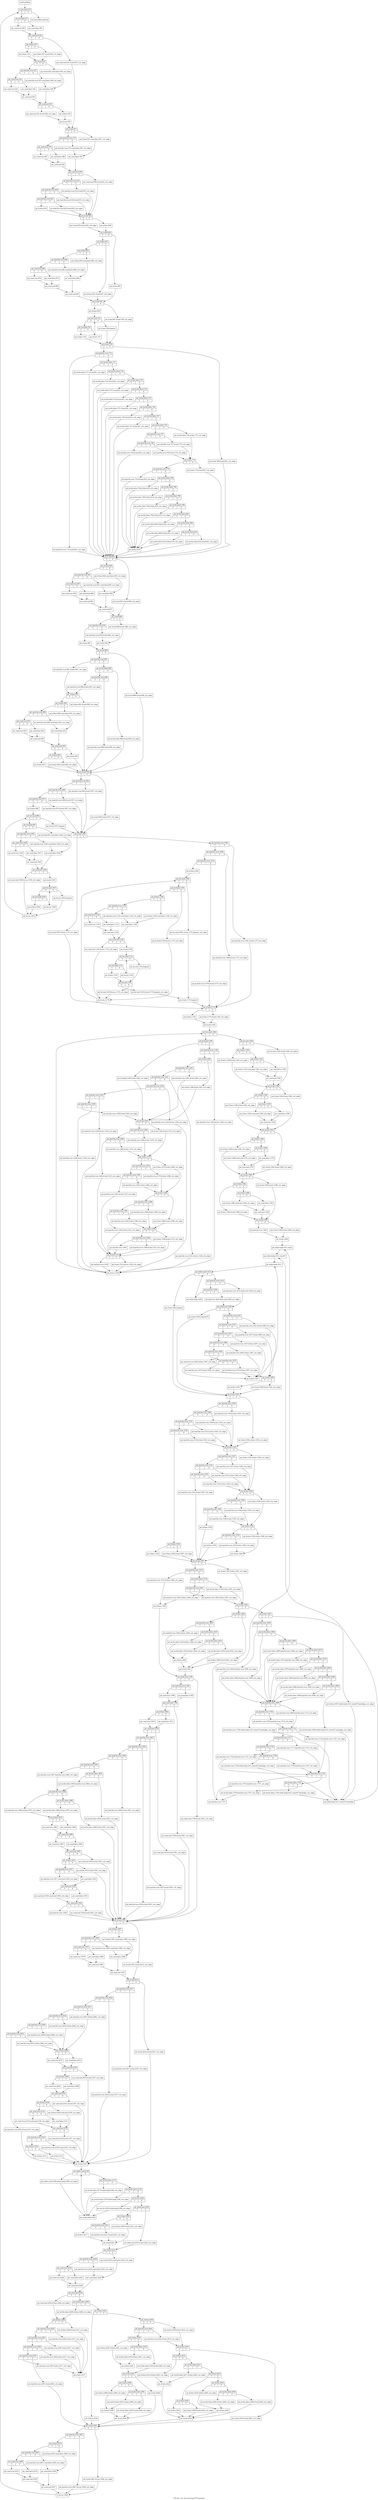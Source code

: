 digraph "CFG for 'cse_insn_for.cond.470' function" {
	label="CFG for 'cse_insn_for.cond.470' function";

	Node0xa85b610 [shape=record,label="{newFuncRoot}"];
	Node0xa85b610 -> Node0xa85b6b0;
	Node0xa85b660 [shape=record,label="{for.end.2546.exitStub}"];
	Node0xa85b6b0 [shape=record,label="{it_for.cond.470|{<s0>T|<s1>F}}"];
	Node0xa85b6b0:s0 -> Node0xa85b700;
	Node0xa85b6b0:s1 -> Node0xa85b660;
	Node0xa85b700 [shape=record,label="{pd_for.body.473|{<s0>T|<s1>F}}"];
	Node0xa85b700:s0 -> Node0xa85b7a0;
	Node0xa85b700:s1 -> Node0xa85b750;
	Node0xa85b750 [shape=record,label="{pd_cond.false.497}"];
	Node0xa85b750 -> Node0xa85b7f0;
	Node0xa85b7a0 [shape=record,label="{pd_cond.true.493}"];
	Node0xa85b7a0 -> Node0xa85b7f0;
	Node0xa85b7f0 [shape=record,label="{pd_cond.end.501|{<s0>T|<s1>F}}"];
	Node0xa85b7f0:s0 -> Node0xa85b890;
	Node0xa85b7f0:s1 -> Node0xa85b840;
	Node0xa85b840 [shape=record,label="{pd_cond.end.501.if.end.557_crit_edge}"];
	Node0xa85b840 -> Node0xa85bd90;
	Node0xa85b890 [shape=record,label="{pd_if.then.507|{<s0>T|<s1>F}}"];
	Node0xa85b890:s0 -> Node0xa85b930;
	Node0xa85b890:s1 -> Node0xa85b8e0;
	Node0xa85b8e0 [shape=record,label="{pd_if.then.507.if.end.522_crit_edge}"];
	Node0xa85b8e0 -> Node0xa85b980;
	Node0xa85b930 [shape=record,label="{pd_if.then.512}"];
	Node0xa85b930 -> Node0xa85b980;
	Node0xa85b980 [shape=record,label="{pd_if.end.522|{<s0>T|<s1>F}}"];
	Node0xa85b980:s0 -> Node0xa85ba20;
	Node0xa85b980:s1 -> Node0xa85b9d0;
	Node0xa85b9d0 [shape=record,label="{pd_if.end.522.cond.false.549_crit_edge}"];
	Node0xa85b9d0 -> Node0xa85bac0;
	Node0xa85ba20 [shape=record,label="{pd_land.lhs.true.527|{<s0>T|<s1>F}}"];
	Node0xa85ba20:s0 -> Node0xa85bb10;
	Node0xa85ba20:s1 -> Node0xa85ba70;
	Node0xa85ba70 [shape=record,label="{pd_land.lhs.true.527.cond.false.549_crit_edge}"];
	Node0xa85ba70 -> Node0xa85bac0;
	Node0xa85bac0 [shape=record,label="{pd_cond.false.549}"];
	Node0xa85bac0 -> Node0xa85bc50;
	Node0xa85bb10 [shape=record,label="{pd_cond.true.533|{<s0>T|<s1>F}}"];
	Node0xa85bb10:s0 -> Node0xa85bbb0;
	Node0xa85bb10:s1 -> Node0xa85bb60;
	Node0xa85bb60 [shape=record,label="{pd_cond.false.542}"];
	Node0xa85bb60 -> Node0xa85bc00;
	Node0xa85bbb0 [shape=record,label="{pd_cond.true.541}"];
	Node0xa85bbb0 -> Node0xa85bc00;
	Node0xa85bc00 [shape=record,label="{pd_cond.end.547}"];
	Node0xa85bc00 -> Node0xa85bc50;
	Node0xa85bc50 [shape=record,label="{pd_cond.end.551|{<s0>T|<s1>F}}"];
	Node0xa85bc50:s0 -> Node0xa85bcf0;
	Node0xa85bc50:s1 -> Node0xa85bca0;
	Node0xa85bca0 [shape=record,label="{pd_if.then.554}"];
	Node0xa85bca0 -> Node0xa85bd40;
	Node0xa85bcf0 [shape=record,label="{pd_cond.end.551.if.end.556_crit_edge}"];
	Node0xa85bcf0 -> Node0xa85bd40;
	Node0xa85bd40 [shape=record,label="{pd_if.end.556}"];
	Node0xa85bd40 -> Node0xa85bd90;
	Node0xa85bd90 [shape=record,label="{pd_if.end.557|{<s0>T|<s1>F}}"];
	Node0xa85bd90:s0 -> Node0xa85be30;
	Node0xa85bd90:s1 -> Node0xa85bde0;
	Node0xa85bde0 [shape=record,label="{pd_if.end.557.cond.false.597_crit_edge}"];
	Node0xa85bde0 -> Node0xa85bed0;
	Node0xa85be30 [shape=record,label="{pd_land.lhs.true.573|{<s0>T|<s1>F}}"];
	Node0xa85be30:s0 -> Node0xa85bf20;
	Node0xa85be30:s1 -> Node0xa85be80;
	Node0xa85be80 [shape=record,label="{pd_land.lhs.true.573.cond.false.597_crit_edge}"];
	Node0xa85be80 -> Node0xa85bed0;
	Node0xa85bed0 [shape=record,label="{pd_cond.false.597}"];
	Node0xa85bed0 -> Node0xa85c060;
	Node0xa85bf20 [shape=record,label="{pd_cond.true.579|{<s0>T|<s1>F}}"];
	Node0xa85bf20:s0 -> Node0xa85bfc0;
	Node0xa85bf20:s1 -> Node0xa85bf70;
	Node0xa85bf70 [shape=record,label="{pd_cond.false.588}"];
	Node0xa85bf70 -> Node0xa85c010;
	Node0xa85bfc0 [shape=record,label="{pd_cond.true.587}"];
	Node0xa85bfc0 -> Node0xa85c010;
	Node0xa85c010 [shape=record,label="{pd_cond.end.593}"];
	Node0xa85c010 -> Node0xa85c060;
	Node0xa85c060 [shape=record,label="{pd_cond.end.599|{<s0>T|<s1>F}}"];
	Node0xa85c060:s0 -> Node0xa85c100;
	Node0xa85c060:s1 -> Node0xa85c0b0;
	Node0xa85c0b0 [shape=record,label="{pd_cond.end.599.if.end.633_crit_edge}"];
	Node0xa85c0b0 -> Node0xa85c330;
	Node0xa85c100 [shape=record,label="{pd_land.lhs.true.614|{<s0>T|<s1>F}}"];
	Node0xa85c100:s0 -> Node0xa85c1a0;
	Node0xa85c100:s1 -> Node0xa85c150;
	Node0xa85c150 [shape=record,label="{pd_land.lhs.true.614.if.end.633_crit_edge}"];
	Node0xa85c150 -> Node0xa85c330;
	Node0xa85c1a0 [shape=record,label="{pd_land.lhs.true.618|{<s0>T|<s1>F}}"];
	Node0xa85c1a0:s0 -> Node0xa85c240;
	Node0xa85c1a0:s1 -> Node0xa85c1f0;
	Node0xa85c1f0 [shape=record,label="{pd_land.lhs.true.618.if.end.633_crit_edge}"];
	Node0xa85c1f0 -> Node0xa85c330;
	Node0xa85c240 [shape=record,label="{pd_land.lhs.true.623|{<s0>T|<s1>F}}"];
	Node0xa85c240:s0 -> Node0xa85c2e0;
	Node0xa85c240:s1 -> Node0xa85c290;
	Node0xa85c290 [shape=record,label="{pd_land.lhs.true.623.if.end.633_crit_edge}"];
	Node0xa85c290 -> Node0xa85c330;
	Node0xa85c2e0 [shape=record,label="{pd_if.then.629}"];
	Node0xa85c2e0 -> Node0xa85c330;
	Node0xa85c330 [shape=record,label="{pd_if.end.633|{<s0>T|<s1>F}}"];
	Node0xa85c330:s0 -> Node0xa85c3d0;
	Node0xa85c330:s1 -> Node0xa85c380;
	Node0xa85c380 [shape=record,label="{pd_if.then.638}"];
	Node0xa85c380 -> Node0xa85c420;
	Node0xa85c3d0 [shape=record,label="{pd_if.end.633.if.end.643_crit_edge}"];
	Node0xa85c3d0 -> Node0xa85c420;
	Node0xa85c420 [shape=record,label="{pd_if.end.643|{<s0>T|<s1>F}}"];
	Node0xa85c420:s0 -> Node0xa85c4c0;
	Node0xa85c420:s1 -> Node0xa85c470;
	Node0xa85c470 [shape=record,label="{pd_if.else.693}"];
	Node0xa85c470 -> Node0xa85c880;
	Node0xa85c4c0 [shape=record,label="{pd_if.then.651|{<s0>T|<s1>F}}"];
	Node0xa85c4c0:s0 -> Node0xa85c560;
	Node0xa85c4c0:s1 -> Node0xa85c510;
	Node0xa85c510 [shape=record,label="{pd_if.then.651.if.end.697_crit_edge}"];
	Node0xa85c510 -> Node0xa85c880;
	Node0xa85c560 [shape=record,label="{pd_if.then.655|{<s0>T|<s1>F}}"];
	Node0xa85c560:s0 -> Node0xa85c600;
	Node0xa85c560:s1 -> Node0xa85c5b0;
	Node0xa85c5b0 [shape=record,label="{pd_if.then.655.cond.false.684_crit_edge}"];
	Node0xa85c5b0 -> Node0xa85c6a0;
	Node0xa85c600 [shape=record,label="{pd_land.lhs.true.660|{<s0>T|<s1>F}}"];
	Node0xa85c600:s0 -> Node0xa85c6f0;
	Node0xa85c600:s1 -> Node0xa85c650;
	Node0xa85c650 [shape=record,label="{pd_land.lhs.true.660.cond.false.684_crit_edge}"];
	Node0xa85c650 -> Node0xa85c6a0;
	Node0xa85c6a0 [shape=record,label="{pd_cond.false.684}"];
	Node0xa85c6a0 -> Node0xa85c830;
	Node0xa85c6f0 [shape=record,label="{pd_cond.true.666|{<s0>T|<s1>F}}"];
	Node0xa85c6f0:s0 -> Node0xa85c790;
	Node0xa85c6f0:s1 -> Node0xa85c740;
	Node0xa85c740 [shape=record,label="{pd_cond.false.675}"];
	Node0xa85c740 -> Node0xa85c7e0;
	Node0xa85c790 [shape=record,label="{pd_cond.true.674}"];
	Node0xa85c790 -> Node0xa85c7e0;
	Node0xa85c7e0 [shape=record,label="{pd_cond.end.680}"];
	Node0xa85c7e0 -> Node0xa85c830;
	Node0xa85c830 [shape=record,label="{pd_cond.end.687}"];
	Node0xa85c830 -> Node0xa85c880;
	Node0xa85c880 [shape=record,label="{pd_if.end.697|{<s0>T|<s1>F}}"];
	Node0xa85c880:s0 -> Node0xa85c920;
	Node0xa85c880:s1 -> Node0xa85c8d0;
	Node0xa85c8d0 [shape=record,label="{pd_if.end.697.if.end.709_crit_edge}"];
	Node0xa85c8d0 -> Node0xa85cb00;
	Node0xa85c920 [shape=record,label="{pd_if.then.699}"];
	Node0xa85c920 -> Node0xa85c970;
	Node0xa85c970 [shape=record,label="{pd_for.cond.701|{<s0>T|<s1>F}}"];
	Node0xa85c970:s0 -> Node0xa85ca10;
	Node0xa85c970:s1 -> Node0xa85c9c0;
	Node0xa85c9c0 [shape=record,label="{pd_if.end.709.loopexit}"];
	Node0xa85c9c0 -> Node0xa85cb00;
	Node0xa85ca10 [shape=record,label="{pd_for.body.703|{<s0>T|<s1>F}}"];
	Node0xa85ca10:s0 -> Node0xa85cab0;
	Node0xa85ca10:s1 -> Node0xa85ca60;
	Node0xa85ca60 [shape=record,label="{pd_for.inc.707}"];
	Node0xa85ca60 -> Node0xa85c970;
	Node0xa85cab0 [shape=record,label="{pd_if.then.705}"];
	Node0xa85cab0 -> Node0xa85cb00;
	Node0xa85cb00 [shape=record,label="{pd_if.end.709|{<s0>T|<s1>F}}"];
	Node0xa85cb00:s0 -> Node0xa85cba0;
	Node0xa85cb00:s1 -> Node0xa85cb50;
	Node0xa85cb50 [shape=record,label="{pd_if.end.709.if.end.821_crit_edge}"];
	Node0xa85cb50 -> Node0xa85d910;
	Node0xa85cba0 [shape=record,label="{pd_land.lhs.true.712|{<s0>T|<s1>F}}"];
	Node0xa85cba0:s0 -> Node0xa85d8c0;
	Node0xa85cba0:s1 -> Node0xa85cbf0;
	Node0xa85cbf0 [shape=record,label="{pd_lor.lhs.false.717|{<s0>T|<s1>F}}"];
	Node0xa85cbf0:s0 -> Node0xa85d870;
	Node0xa85cbf0:s1 -> Node0xa85cc40;
	Node0xa85cc40 [shape=record,label="{pd_lor.lhs.false.722|{<s0>T|<s1>F}}"];
	Node0xa85cc40:s0 -> Node0xa85d820;
	Node0xa85cc40:s1 -> Node0xa85cc90;
	Node0xa85cc90 [shape=record,label="{pd_lor.lhs.false.727|{<s0>T|<s1>F}}"];
	Node0xa85cc90:s0 -> Node0xa85d7d0;
	Node0xa85cc90:s1 -> Node0xa85cce0;
	Node0xa85cce0 [shape=record,label="{pd_lor.lhs.false.732|{<s0>T|<s1>F}}"];
	Node0xa85cce0:s0 -> Node0xa85d780;
	Node0xa85cce0:s1 -> Node0xa85cd30;
	Node0xa85cd30 [shape=record,label="{pd_lor.lhs.false.737|{<s0>T|<s1>F}}"];
	Node0xa85cd30:s0 -> Node0xa85d730;
	Node0xa85cd30:s1 -> Node0xa85cd80;
	Node0xa85cd80 [shape=record,label="{pd_lor.lhs.false.742|{<s0>T|<s1>F}}"];
	Node0xa85cd80:s0 -> Node0xa85d6e0;
	Node0xa85cd80:s1 -> Node0xa85cdd0;
	Node0xa85cdd0 [shape=record,label="{pd_lor.lhs.false.747|{<s0>T|<s1>F}}"];
	Node0xa85cdd0:s0 -> Node0xa85d690;
	Node0xa85cdd0:s1 -> Node0xa85ce20;
	Node0xa85ce20 [shape=record,label="{pd_lor.lhs.false.752|{<s0>T|<s1>F}}"];
	Node0xa85ce20:s0 -> Node0xa85cec0;
	Node0xa85ce20:s1 -> Node0xa85ce70;
	Node0xa85ce70 [shape=record,label="{pd_lor.lhs.false.752.if.else.774_crit_edge}"];
	Node0xa85ce70 -> Node0xa85d000;
	Node0xa85cec0 [shape=record,label="{pd_land.lhs.true.757|{<s0>T|<s1>F}}"];
	Node0xa85cec0:s0 -> Node0xa85cf60;
	Node0xa85cec0:s1 -> Node0xa85cf10;
	Node0xa85cf10 [shape=record,label="{pd_land.lhs.true.757.if.else.774_crit_edge}"];
	Node0xa85cf10 -> Node0xa85d000;
	Node0xa85cf60 [shape=record,label="{pd_land.lhs.true.765|{<s0>T|<s1>F}}"];
	Node0xa85cf60:s0 -> Node0xa85d640;
	Node0xa85cf60:s1 -> Node0xa85cfb0;
	Node0xa85cfb0 [shape=record,label="{pd_land.lhs.true.765.if.else.774_crit_edge}"];
	Node0xa85cfb0 -> Node0xa85d000;
	Node0xa85d000 [shape=record,label="{pd_if.else.774|{<s0>T|<s1>F}}"];
	Node0xa85d000:s0 -> Node0xa85d0a0;
	Node0xa85d000:s1 -> Node0xa85d050;
	Node0xa85d050 [shape=record,label="{pd_if.else.774.if.end.821_crit_edge}"];
	Node0xa85d050 -> Node0xa85d910;
	Node0xa85d0a0 [shape=record,label="{pd_land.lhs.true.779|{<s0>T|<s1>F}}"];
	Node0xa85d0a0:s0 -> Node0xa85d5a0;
	Node0xa85d0a0:s1 -> Node0xa85d0f0;
	Node0xa85d0f0 [shape=record,label="{pd_lor.lhs.false.784|{<s0>T|<s1>F}}"];
	Node0xa85d0f0:s0 -> Node0xa85d550;
	Node0xa85d0f0:s1 -> Node0xa85d140;
	Node0xa85d140 [shape=record,label="{pd_lor.lhs.false.789|{<s0>T|<s1>F}}"];
	Node0xa85d140:s0 -> Node0xa85d500;
	Node0xa85d140:s1 -> Node0xa85d190;
	Node0xa85d190 [shape=record,label="{pd_lor.lhs.false.794|{<s0>T|<s1>F}}"];
	Node0xa85d190:s0 -> Node0xa85d4b0;
	Node0xa85d190:s1 -> Node0xa85d1e0;
	Node0xa85d1e0 [shape=record,label="{pd_lor.lhs.false.799|{<s0>T|<s1>F}}"];
	Node0xa85d1e0:s0 -> Node0xa85d460;
	Node0xa85d1e0:s1 -> Node0xa85d230;
	Node0xa85d230 [shape=record,label="{pd_lor.lhs.false.804|{<s0>T|<s1>F}}"];
	Node0xa85d230:s0 -> Node0xa85d410;
	Node0xa85d230:s1 -> Node0xa85d280;
	Node0xa85d280 [shape=record,label="{pd_lor.lhs.false.809|{<s0>T|<s1>F}}"];
	Node0xa85d280:s0 -> Node0xa85d3c0;
	Node0xa85d280:s1 -> Node0xa85d2d0;
	Node0xa85d2d0 [shape=record,label="{pd_lor.lhs.false.814|{<s0>T|<s1>F}}"];
	Node0xa85d2d0:s0 -> Node0xa85d370;
	Node0xa85d2d0:s1 -> Node0xa85d320;
	Node0xa85d320 [shape=record,label="{pd_lor.lhs.false.814.if.end.821_crit_edge}"];
	Node0xa85d320 -> Node0xa85d910;
	Node0xa85d370 [shape=record,label="{pd_lor.lhs.false.814.if.then.819_crit_edge}"];
	Node0xa85d370 -> Node0xa85d5f0;
	Node0xa85d3c0 [shape=record,label="{pd_lor.lhs.false.809.if.then.819_crit_edge}"];
	Node0xa85d3c0 -> Node0xa85d5f0;
	Node0xa85d410 [shape=record,label="{pd_lor.lhs.false.804.if.then.819_crit_edge}"];
	Node0xa85d410 -> Node0xa85d5f0;
	Node0xa85d460 [shape=record,label="{pd_lor.lhs.false.799.if.then.819_crit_edge}"];
	Node0xa85d460 -> Node0xa85d5f0;
	Node0xa85d4b0 [shape=record,label="{pd_lor.lhs.false.794.if.then.819_crit_edge}"];
	Node0xa85d4b0 -> Node0xa85d5f0;
	Node0xa85d500 [shape=record,label="{pd_lor.lhs.false.789.if.then.819_crit_edge}"];
	Node0xa85d500 -> Node0xa85d5f0;
	Node0xa85d550 [shape=record,label="{pd_lor.lhs.false.784.if.then.819_crit_edge}"];
	Node0xa85d550 -> Node0xa85d5f0;
	Node0xa85d5a0 [shape=record,label="{pd_land.lhs.true.779.if.then.819_crit_edge}"];
	Node0xa85d5a0 -> Node0xa85d5f0;
	Node0xa85d5f0 [shape=record,label="{pd_if.then.819}"];
	Node0xa85d5f0 -> Node0xa85d910;
	Node0xa85d640 [shape=record,label="{pd_land.lhs.true.765.if.end.821_crit_edge}"];
	Node0xa85d640 -> Node0xa85d910;
	Node0xa85d690 [shape=record,label="{pd_lor.lhs.false.747.if.end.821_crit_edge}"];
	Node0xa85d690 -> Node0xa85d910;
	Node0xa85d6e0 [shape=record,label="{pd_lor.lhs.false.742.if.end.821_crit_edge}"];
	Node0xa85d6e0 -> Node0xa85d910;
	Node0xa85d730 [shape=record,label="{pd_lor.lhs.false.737.if.end.821_crit_edge}"];
	Node0xa85d730 -> Node0xa85d910;
	Node0xa85d780 [shape=record,label="{pd_lor.lhs.false.732.if.end.821_crit_edge}"];
	Node0xa85d780 -> Node0xa85d910;
	Node0xa85d7d0 [shape=record,label="{pd_lor.lhs.false.727.if.end.821_crit_edge}"];
	Node0xa85d7d0 -> Node0xa85d910;
	Node0xa85d820 [shape=record,label="{pd_lor.lhs.false.722.if.end.821_crit_edge}"];
	Node0xa85d820 -> Node0xa85d910;
	Node0xa85d870 [shape=record,label="{pd_lor.lhs.false.717.if.end.821_crit_edge}"];
	Node0xa85d870 -> Node0xa85d910;
	Node0xa85d8c0 [shape=record,label="{pd_land.lhs.true.712.if.end.821_crit_edge}"];
	Node0xa85d8c0 -> Node0xa85d910;
	Node0xa85d910 [shape=record,label="{pd_if.end.821|{<s0>T|<s1>F}}"];
	Node0xa85d910:s0 -> Node0xa85d9b0;
	Node0xa85d910:s1 -> Node0xa85d960;
	Node0xa85d960 [shape=record,label="{pd_if.end.821.if.end.866_crit_edge}"];
	Node0xa85d960 -> Node0xa85dcd0;
	Node0xa85d9b0 [shape=record,label="{pd_if.then.826|{<s0>T|<s1>F}}"];
	Node0xa85d9b0:s0 -> Node0xa85da50;
	Node0xa85d9b0:s1 -> Node0xa85da00;
	Node0xa85da00 [shape=record,label="{pd_if.then.826.cond.false.855_crit_edge}"];
	Node0xa85da00 -> Node0xa85daf0;
	Node0xa85da50 [shape=record,label="{pd_land.lhs.true.831|{<s0>T|<s1>F}}"];
	Node0xa85da50:s0 -> Node0xa85db40;
	Node0xa85da50:s1 -> Node0xa85daa0;
	Node0xa85daa0 [shape=record,label="{pd_land.lhs.true.831.cond.false.855_crit_edge}"];
	Node0xa85daa0 -> Node0xa85daf0;
	Node0xa85daf0 [shape=record,label="{pd_cond.false.855}"];
	Node0xa85daf0 -> Node0xa85dc80;
	Node0xa85db40 [shape=record,label="{pd_cond.true.837|{<s0>T|<s1>F}}"];
	Node0xa85db40:s0 -> Node0xa85dbe0;
	Node0xa85db40:s1 -> Node0xa85db90;
	Node0xa85db90 [shape=record,label="{pd_cond.false.846}"];
	Node0xa85db90 -> Node0xa85dc30;
	Node0xa85dbe0 [shape=record,label="{pd_cond.true.845}"];
	Node0xa85dbe0 -> Node0xa85dc30;
	Node0xa85dc30 [shape=record,label="{pd_cond.end.851}"];
	Node0xa85dc30 -> Node0xa85dc80;
	Node0xa85dc80 [shape=record,label="{pd_cond.end.857}"];
	Node0xa85dc80 -> Node0xa85dcd0;
	Node0xa85dcd0 [shape=record,label="{pd_if.end.866|{<s0>T|<s1>F}}"];
	Node0xa85dcd0:s0 -> Node0xa85dd70;
	Node0xa85dcd0:s1 -> Node0xa85dd20;
	Node0xa85dd20 [shape=record,label="{pd_if.end.866.if.else.882_crit_edge}"];
	Node0xa85dd20 -> Node0xa85de10;
	Node0xa85dd70 [shape=record,label="{pd_land.lhs.true.876|{<s0>T|<s1>F}}"];
	Node0xa85dd70:s0 -> Node0xa85de60;
	Node0xa85dd70:s1 -> Node0xa85ddc0;
	Node0xa85ddc0 [shape=record,label="{pd_land.lhs.true.876.if.else.882_crit_edge}"];
	Node0xa85ddc0 -> Node0xa85de10;
	Node0xa85de10 [shape=record,label="{pd_if.else.882}"];
	Node0xa85de10 -> Node0xa85deb0;
	Node0xa85de60 [shape=record,label="{pd_if.then.881}"];
	Node0xa85de60 -> Node0xa85deb0;
	Node0xa85deb0 [shape=record,label="{pd_if.end.889|{<s0>T|<s1>F}}"];
	Node0xa85deb0:s0 -> Node0xa85df50;
	Node0xa85deb0:s1 -> Node0xa85df00;
	Node0xa85df00 [shape=record,label="{pd_if.end.889.if.end.958_crit_edge}"];
	Node0xa85df00 -> Node0xa85e680;
	Node0xa85df50 [shape=record,label="{pd_land.lhs.true.891|{<s0>T|<s1>F}}"];
	Node0xa85df50:s0 -> Node0xa85e130;
	Node0xa85df50:s1 -> Node0xa85dfa0;
	Node0xa85dfa0 [shape=record,label="{pd_lor.lhs.false.896|{<s0>T|<s1>F}}"];
	Node0xa85dfa0:s0 -> Node0xa85e040;
	Node0xa85dfa0:s1 -> Node0xa85dff0;
	Node0xa85dff0 [shape=record,label="{pd_lor.lhs.false.896.if.end.958_crit_edge}"];
	Node0xa85dff0 -> Node0xa85e680;
	Node0xa85e040 [shape=record,label="{pd_land.lhs.true.898|{<s0>T|<s1>F}}"];
	Node0xa85e040:s0 -> Node0xa85e0e0;
	Node0xa85e040:s1 -> Node0xa85e090;
	Node0xa85e090 [shape=record,label="{pd_land.lhs.true.898.if.end.958_crit_edge}"];
	Node0xa85e090 -> Node0xa85e680;
	Node0xa85e0e0 [shape=record,label="{pd_land.lhs.true.898.if.then.901_crit_edge}"];
	Node0xa85e0e0 -> Node0xa85e180;
	Node0xa85e130 [shape=record,label="{pd_land.lhs.true.891.if.then.901_crit_edge}"];
	Node0xa85e130 -> Node0xa85e180;
	Node0xa85e180 [shape=record,label="{pd_if.then.901|{<s0>T|<s1>F}}"];
	Node0xa85e180:s0 -> Node0xa85e220;
	Node0xa85e180:s1 -> Node0xa85e1d0;
	Node0xa85e1d0 [shape=record,label="{pd_if.then.901.if.end.958_crit_edge}"];
	Node0xa85e1d0 -> Node0xa85e680;
	Node0xa85e220 [shape=record,label="{pd_if.then.904|{<s0>T|<s1>F}}"];
	Node0xa85e220:s0 -> Node0xa85e2c0;
	Node0xa85e220:s1 -> Node0xa85e270;
	Node0xa85e270 [shape=record,label="{pd_if.then.904.cond.false.933_crit_edge}"];
	Node0xa85e270 -> Node0xa85e360;
	Node0xa85e2c0 [shape=record,label="{pd_land.lhs.true.909|{<s0>T|<s1>F}}"];
	Node0xa85e2c0:s0 -> Node0xa85e3b0;
	Node0xa85e2c0:s1 -> Node0xa85e310;
	Node0xa85e310 [shape=record,label="{pd_land.lhs.true.909.cond.false.933_crit_edge}"];
	Node0xa85e310 -> Node0xa85e360;
	Node0xa85e360 [shape=record,label="{pd_cond.false.933}"];
	Node0xa85e360 -> Node0xa85e4f0;
	Node0xa85e3b0 [shape=record,label="{pd_cond.true.915|{<s0>T|<s1>F}}"];
	Node0xa85e3b0:s0 -> Node0xa85e450;
	Node0xa85e3b0:s1 -> Node0xa85e400;
	Node0xa85e400 [shape=record,label="{pd_cond.false.924}"];
	Node0xa85e400 -> Node0xa85e4a0;
	Node0xa85e450 [shape=record,label="{pd_cond.true.923}"];
	Node0xa85e450 -> Node0xa85e4a0;
	Node0xa85e4a0 [shape=record,label="{pd_cond.end.929}"];
	Node0xa85e4a0 -> Node0xa85e4f0;
	Node0xa85e4f0 [shape=record,label="{pd_cond.end.935|{<s0>T|<s1>F}}"];
	Node0xa85e4f0:s0 -> Node0xa85e590;
	Node0xa85e4f0:s1 -> Node0xa85e540;
	Node0xa85e540 [shape=record,label="{pd_if.else.949}"];
	Node0xa85e540 -> Node0xa85e680;
	Node0xa85e590 [shape=record,label="{pd_if.then.942|{<s0>T|<s1>F}}"];
	Node0xa85e590:s0 -> Node0xa85e630;
	Node0xa85e590:s1 -> Node0xa85e5e0;
	Node0xa85e5e0 [shape=record,label="{pd_if.then.942.if.end.958_crit_edge}"];
	Node0xa85e5e0 -> Node0xa85e680;
	Node0xa85e630 [shape=record,label="{pd_if.then.947}"];
	Node0xa85e630 -> Node0xa85e680;
	Node0xa85e680 [shape=record,label="{pd_if.end.958|{<s0>T|<s1>F}}"];
	Node0xa85e680:s0 -> Node0xa85e720;
	Node0xa85e680:s1 -> Node0xa85e6d0;
	Node0xa85e6d0 [shape=record,label="{pd_if.end.958.if.end.1057_crit_edge}"];
	Node0xa85e6d0 -> Node0xa85e9f0;
	Node0xa85e720 [shape=record,label="{pd_land.lhs.true.963|{<s0>T|<s1>F}}"];
	Node0xa85e720:s0 -> Node0xa85e7c0;
	Node0xa85e720:s1 -> Node0xa85e770;
	Node0xa85e770 [shape=record,label="{pd_land.lhs.true.963.if.end.1057_crit_edge}"];
	Node0xa85e770 -> Node0xa85e9f0;
	Node0xa85e7c0 [shape=record,label="{pd_land.lhs.true.968|{<s0>T|<s1>F}}"];
	Node0xa85e7c0:s0 -> Node0xa85e860;
	Node0xa85e7c0:s1 -> Node0xa85e810;
	Node0xa85e810 [shape=record,label="{pd_land.lhs.true.968.if.end.1057_crit_edge}"];
	Node0xa85e810 -> Node0xa85e9f0;
	Node0xa85e860 [shape=record,label="{pd_land.lhs.true.973|{<s0>T|<s1>F}}"];
	Node0xa85e860:s0 -> Node0xa85e900;
	Node0xa85e860:s1 -> Node0xa85e8b0;
	Node0xa85e8b0 [shape=record,label="{pd_land.lhs.true.973.if.end.1057_crit_edge}"];
	Node0xa85e8b0 -> Node0xa85e9f0;
	Node0xa85e900 [shape=record,label="{pd_if.then.982}"];
	Node0xa85e900 -> Node0xa85e950;
	Node0xa85e950 [shape=record,label="{pd_for.cond.986|{<s0>T|<s1>F}}"];
	Node0xa85e950:s0 -> Node0xa867410;
	Node0xa85e950:s1 -> Node0xa85e9a0;
	Node0xa85e9a0 [shape=record,label="{pd_if.end.1057.loopexit}"];
	Node0xa85e9a0 -> Node0xa85e9f0;
	Node0xa85e9f0 [shape=record,label="{pd_if.end.1057|{<s0>T|<s1>F}}"];
	Node0xa85e9f0:s0 -> Node0xa85f490;
	Node0xa85e9f0:s1 -> Node0xa85ea40;
	Node0xa85ea40 [shape=record,label="{pd_land.lhs.true.1061|{<s0>T|<s1>F}}"];
	Node0xa85ea40:s0 -> Node0xa85eae0;
	Node0xa85ea40:s1 -> Node0xa85ea90;
	Node0xa85ea90 [shape=record,label="{pd_land.lhs.true.1061.if.end.1175_crit_edge}"];
	Node0xa85ea90 -> Node0xa85f4e0;
	Node0xa85eae0 [shape=record,label="{pd_land.lhs.true.1066|{<s0>T|<s1>F}}"];
	Node0xa85eae0:s0 -> Node0xa85eb80;
	Node0xa85eae0:s1 -> Node0xa85eb30;
	Node0xa85eb30 [shape=record,label="{pd_land.lhs.true.1066.if.end.1175_crit_edge}"];
	Node0xa85eb30 -> Node0xa85f4e0;
	Node0xa85eb80 [shape=record,label="{pd_land.lhs.true.1074|{<s0>T|<s1>F}}"];
	Node0xa85eb80:s0 -> Node0xa85ec20;
	Node0xa85eb80:s1 -> Node0xa85ebd0;
	Node0xa85ebd0 [shape=record,label="{pd_land.lhs.true.1074.if.end.1175_crit_edge}"];
	Node0xa85ebd0 -> Node0xa85f4e0;
	Node0xa85ec20 [shape=record,label="{pd_if.then.1083}"];
	Node0xa85ec20 -> Node0xa85ec70;
	Node0xa85ec70 [shape=record,label="{pd_for.cond.1091|{<s0>T|<s1>F}}"];
	Node0xa85ec70:s0 -> Node0xa85ed10;
	Node0xa85ec70:s1 -> Node0xa85ecc0;
	Node0xa85ecc0 [shape=record,label="{pd_for.cond.1091.if.end.1175.loopexit_crit_edge}"];
	Node0xa85ecc0 -> Node0xa85f3a0;
	Node0xa85ed10 [shape=record,label="{pd_for.body.1100|{<s0>T|<s1>F}}"];
	Node0xa85ed10:s0 -> Node0xa85edb0;
	Node0xa85ed10:s1 -> Node0xa85ed60;
	Node0xa85ed60 [shape=record,label="{pd_for.body.1100.for.inc.1170_crit_edge}"];
	Node0xa85ed60 -> Node0xa85f440;
	Node0xa85edb0 [shape=record,label="{pd_if.then.1106|{<s0>T|<s1>F}}"];
	Node0xa85edb0:s0 -> Node0xa85ee50;
	Node0xa85edb0:s1 -> Node0xa85ee00;
	Node0xa85ee00 [shape=record,label="{pd_if.then.1106.cond.false.1140_crit_edge}"];
	Node0xa85ee00 -> Node0xa85eef0;
	Node0xa85ee50 [shape=record,label="{pd_land.lhs.true.1116|{<s0>T|<s1>F}}"];
	Node0xa85ee50:s0 -> Node0xa85ef40;
	Node0xa85ee50:s1 -> Node0xa85eea0;
	Node0xa85eea0 [shape=record,label="{pd_land.lhs.true.1116.cond.false.1140_crit_edge}"];
	Node0xa85eea0 -> Node0xa85eef0;
	Node0xa85eef0 [shape=record,label="{pd_cond.false.1140}"];
	Node0xa85eef0 -> Node0xa85f080;
	Node0xa85ef40 [shape=record,label="{pd_cond.true.1122|{<s0>T|<s1>F}}"];
	Node0xa85ef40:s0 -> Node0xa85efe0;
	Node0xa85ef40:s1 -> Node0xa85ef90;
	Node0xa85ef90 [shape=record,label="{pd_cond.false.1131}"];
	Node0xa85ef90 -> Node0xa85f030;
	Node0xa85efe0 [shape=record,label="{pd_cond.true.1130}"];
	Node0xa85efe0 -> Node0xa85f030;
	Node0xa85f030 [shape=record,label="{pd_cond.end.1136}"];
	Node0xa85f030 -> Node0xa85f080;
	Node0xa85f080 [shape=record,label="{pd_cond.end.1142|{<s0>T|<s1>F}}"];
	Node0xa85f080:s0 -> Node0xa85f3f0;
	Node0xa85f080:s1 -> Node0xa85f0d0;
	Node0xa85f0d0 [shape=record,label="{pd_if.end.1149}"];
	Node0xa85f0d0 -> Node0xa85f120;
	Node0xa85f120 [shape=record,label="{pd_for.cond.1151|{<s0>T|<s1>F}}"];
	Node0xa85f120:s0 -> Node0xa85f1c0;
	Node0xa85f120:s1 -> Node0xa85f170;
	Node0xa85f170 [shape=record,label="{pd_for.end.1165.loopexit}"];
	Node0xa85f170 -> Node0xa85f2b0;
	Node0xa85f1c0 [shape=record,label="{pd_for.body.1153|{<s0>T|<s1>F}}"];
	Node0xa85f1c0:s0 -> Node0xa85f260;
	Node0xa85f1c0:s1 -> Node0xa85f210;
	Node0xa85f210 [shape=record,label="{pd_for.inc.1163}"];
	Node0xa85f210 -> Node0xa85f120;
	Node0xa85f260 [shape=record,label="{pd_if.then.1159}"];
	Node0xa85f260 -> Node0xa85f2b0;
	Node0xa85f2b0 [shape=record,label="{pd_for.end.1165|{<s0>T|<s1>F}}"];
	Node0xa85f2b0:s0 -> Node0xa85f350;
	Node0xa85f2b0:s1 -> Node0xa85f300;
	Node0xa85f300 [shape=record,label="{pd_for.end.1165.for.inc.1170_crit_edge}"];
	Node0xa85f300 -> Node0xa85f440;
	Node0xa85f350 [shape=record,label="{pd_for.end.1165.if.end.1175.loopexit_crit_edge}"];
	Node0xa85f350 -> Node0xa85f3a0;
	Node0xa85f3a0 [shape=record,label="{pd_if.end.1175.loopexit}"];
	Node0xa85f3a0 -> Node0xa85f4e0;
	Node0xa85f3f0 [shape=record,label="{pd_cond.end.1142.for.inc.1170_crit_edge}"];
	Node0xa85f3f0 -> Node0xa85f440;
	Node0xa85f440 [shape=record,label="{pd_for.inc.1170}"];
	Node0xa85f440 -> Node0xa85ec70;
	Node0xa85f490 [shape=record,label="{pd_if.end.1057.if.end.1175_crit_edge}"];
	Node0xa85f490 -> Node0xa85f4e0;
	Node0xa85f4e0 [shape=record,label="{pd_if.end.1175|{<s0>T|<s1>F}}"];
	Node0xa85f4e0:s0 -> Node0xa85f580;
	Node0xa85f4e0:s1 -> Node0xa85f530;
	Node0xa85f530 [shape=record,label="{pd_if.end.1175.if.end.1183_crit_edge}"];
	Node0xa85f530 -> Node0xa85f5d0;
	Node0xa85f580 [shape=record,label="{pd_if.then.1181}"];
	Node0xa85f580 -> Node0xa85f5d0;
	Node0xa85f5d0 [shape=record,label="{pd_if.end.1183}"];
	Node0xa85f5d0 -> Node0xa85f620;
	Node0xa85f620 [shape=record,label="{pd_for.cond.1184|{<s0>T|<s1>F}}"];
	Node0xa85f620:s0 -> Node0xa866560;
	Node0xa85f620:s1 -> Node0xa85f670;
	Node0xa85f670 [shape=record,label="{pd_for.end.1326|{<s0>T|<s1>F}}"];
	Node0xa85f670:s0 -> Node0xa85f710;
	Node0xa85f670:s1 -> Node0xa85f6c0;
	Node0xa85f6c0 [shape=record,label="{pd_for.end.1326.if.end.1344_crit_edge}"];
	Node0xa85f6c0 -> Node0xa85f8f0;
	Node0xa85f710 [shape=record,label="{pd_if.then.1328|{<s0>T|<s1>F}}"];
	Node0xa85f710:s0 -> Node0xa85f8a0;
	Node0xa85f710:s1 -> Node0xa85f760;
	Node0xa85f760 [shape=record,label="{pd_if.else.1332|{<s0>T|<s1>F}}"];
	Node0xa85f760:s0 -> Node0xa85f800;
	Node0xa85f760:s1 -> Node0xa85f7b0;
	Node0xa85f7b0 [shape=record,label="{pd_cond.false.1338}"];
	Node0xa85f7b0 -> Node0xa85f850;
	Node0xa85f800 [shape=record,label="{pd_if.else.1332.cond.end.1340_crit_edge}"];
	Node0xa85f800 -> Node0xa85f850;
	Node0xa85f850 [shape=record,label="{pd_cond.end.1340}"];
	Node0xa85f850 -> Node0xa85f8f0;
	Node0xa85f8a0 [shape=record,label="{pd_if.then.1328.if.end.1344_crit_edge}"];
	Node0xa85f8a0 -> Node0xa85f8f0;
	Node0xa85f8f0 [shape=record,label="{pd_if.end.1344|{<s0>T|<s1>F}}"];
	Node0xa85f8f0:s0 -> Node0xa85f990;
	Node0xa85f8f0:s1 -> Node0xa85f940;
	Node0xa85f940 [shape=record,label="{pd_if.end.1344.if.end.1362_crit_edge}"];
	Node0xa85f940 -> Node0xa85fb70;
	Node0xa85f990 [shape=record,label="{pd_if.then.1346|{<s0>T|<s1>F}}"];
	Node0xa85f990:s0 -> Node0xa85fb20;
	Node0xa85f990:s1 -> Node0xa85f9e0;
	Node0xa85f9e0 [shape=record,label="{pd_if.else.1350|{<s0>T|<s1>F}}"];
	Node0xa85f9e0:s0 -> Node0xa85fa80;
	Node0xa85f9e0:s1 -> Node0xa85fa30;
	Node0xa85fa30 [shape=record,label="{pd_cond.false.1356}"];
	Node0xa85fa30 -> Node0xa85fad0;
	Node0xa85fa80 [shape=record,label="{pd_if.else.1350.cond.end.1358_crit_edge}"];
	Node0xa85fa80 -> Node0xa85fad0;
	Node0xa85fad0 [shape=record,label="{pd_cond.end.1358}"];
	Node0xa85fad0 -> Node0xa85fb70;
	Node0xa85fb20 [shape=record,label="{pd_if.then.1346.if.end.1362_crit_edge}"];
	Node0xa85fb20 -> Node0xa85fb70;
	Node0xa85fb70 [shape=record,label="{pd_if.end.1362|{<s0>T|<s1>F}}"];
	Node0xa85fb70:s0 -> Node0xa85fc10;
	Node0xa85fb70:s1 -> Node0xa85fbc0;
	Node0xa85fbc0 [shape=record,label="{pd_if.end.1362.if.end.1380_crit_edge}"];
	Node0xa85fbc0 -> Node0xa85fdf0;
	Node0xa85fc10 [shape=record,label="{pd_if.then.1364|{<s0>T|<s1>F}}"];
	Node0xa85fc10:s0 -> Node0xa85fda0;
	Node0xa85fc10:s1 -> Node0xa85fc60;
	Node0xa85fc60 [shape=record,label="{pd_if.else.1368|{<s0>T|<s1>F}}"];
	Node0xa85fc60:s0 -> Node0xa85fd00;
	Node0xa85fc60:s1 -> Node0xa85fcb0;
	Node0xa85fcb0 [shape=record,label="{pd_cond.false.1374}"];
	Node0xa85fcb0 -> Node0xa85fd50;
	Node0xa85fd00 [shape=record,label="{pd_if.else.1368.cond.end.1376_crit_edge}"];
	Node0xa85fd00 -> Node0xa85fd50;
	Node0xa85fd50 [shape=record,label="{pd_cond.end.1376}"];
	Node0xa85fd50 -> Node0xa85fdf0;
	Node0xa85fda0 [shape=record,label="{pd_if.then.1364.if.end.1380_crit_edge}"];
	Node0xa85fda0 -> Node0xa85fdf0;
	Node0xa85fdf0 [shape=record,label="{pd_if.end.1380|{<s0>T|<s1>F}}"];
	Node0xa85fdf0:s0 -> Node0xa85fe90;
	Node0xa85fdf0:s1 -> Node0xa85fe40;
	Node0xa85fe40 [shape=record,label="{pd_if.end.1380.if.end.1398_crit_edge}"];
	Node0xa85fe40 -> Node0xa860070;
	Node0xa85fe90 [shape=record,label="{pd_if.then.1382|{<s0>T|<s1>F}}"];
	Node0xa85fe90:s0 -> Node0xa860020;
	Node0xa85fe90:s1 -> Node0xa85fee0;
	Node0xa85fee0 [shape=record,label="{pd_if.else.1386|{<s0>T|<s1>F}}"];
	Node0xa85fee0:s0 -> Node0xa85ff80;
	Node0xa85fee0:s1 -> Node0xa85ff30;
	Node0xa85ff30 [shape=record,label="{pd_cond.false.1392}"];
	Node0xa85ff30 -> Node0xa85ffd0;
	Node0xa85ff80 [shape=record,label="{pd_if.else.1386.cond.end.1394_crit_edge}"];
	Node0xa85ff80 -> Node0xa85ffd0;
	Node0xa85ffd0 [shape=record,label="{pd_cond.end.1394}"];
	Node0xa85ffd0 -> Node0xa860070;
	Node0xa860020 [shape=record,label="{pd_if.then.1382.if.end.1398_crit_edge}"];
	Node0xa860020 -> Node0xa860070;
	Node0xa860070 [shape=record,label="{pd_if.end.1398|{<s0>T|<s1>F}}"];
	Node0xa860070:s0 -> Node0xa860110;
	Node0xa860070:s1 -> Node0xa8600c0;
	Node0xa8600c0 [shape=record,label="{pd_if.end.1398.if.end.1409_crit_edge}"];
	Node0xa8600c0 -> Node0xa860160;
	Node0xa860110 [shape=record,label="{pd_land.lhs.true.1403}"];
	Node0xa860110 -> Node0xa860160;
	Node0xa860160 [shape=record,label="{pd_if.end.1409}"];
	Node0xa860160 -> Node0xa8601b0;
	Node0xa8601b0 [shape=record,label="{pd_while.body.1411.outer}"];
	Node0xa8601b0 -> Node0xa860200;
	Node0xa860200 [shape=record,label="{pd_while.body.1411.outer67}"];
	Node0xa860200 -> Node0xa860250;
	Node0xa860250 [shape=record,label="{pd_while.body.1411}"];
	Node0xa860250 -> Node0xa8602a0;
	Node0xa8602a0 [shape=record,label="{pd_while.cond.1412|{<s0>T|<s1>F}}"];
	Node0xa8602a0:s0 -> Node0xa860a70;
	Node0xa8602a0:s1 -> Node0xa8602f0;
	Node0xa8602f0 [shape=record,label="{pd_land.lhs.true.1414|{<s0>T|<s1>F}}"];
	Node0xa8602f0:s0 -> Node0xa860390;
	Node0xa8602f0:s1 -> Node0xa860340;
	Node0xa860340 [shape=record,label="{pd_land.lhs.true.1414.while.end.1428_crit_edge}"];
	Node0xa860340 -> Node0xa860430;
	Node0xa860390 [shape=record,label="{pd_land.rhs.1420|{<s0>T|<s1>F}}"];
	Node0xa860390:s0 -> Node0xa860a20;
	Node0xa860390:s1 -> Node0xa8603e0;
	Node0xa8603e0 [shape=record,label="{pd_land.rhs.1420.while.end.1428_crit_edge}"];
	Node0xa8603e0 -> Node0xa860430;
	Node0xa860430 [shape=record,label="{pd_while.end.1428|{<s0>T|<s1>F}}"];
	Node0xa860430:s0 -> Node0xa8609d0;
	Node0xa860430:s1 -> Node0xa860480;
	Node0xa860480 [shape=record,label="{pd_land.lhs.true.1431|{<s0>T|<s1>F}}"];
	Node0xa860480:s0 -> Node0xa860520;
	Node0xa860480:s1 -> Node0xa8604d0;
	Node0xa8604d0 [shape=record,label="{pd_land.lhs.true.1431.if.end.1499_crit_edge}"];
	Node0xa8604d0 -> Node0xa8608e0;
	Node0xa860520 [shape=record,label="{pd_land.lhs.true.1437|{<s0>T|<s1>F}}"];
	Node0xa860520:s0 -> Node0xa8605c0;
	Node0xa860520:s1 -> Node0xa860570;
	Node0xa860570 [shape=record,label="{pd_land.lhs.true.1437.if.end.1499_crit_edge}"];
	Node0xa860570 -> Node0xa8608e0;
	Node0xa8605c0 [shape=record,label="{pd_land.lhs.true.1457|{<s0>T|<s1>F}}"];
	Node0xa8605c0:s0 -> Node0xa860660;
	Node0xa8605c0:s1 -> Node0xa860610;
	Node0xa860610 [shape=record,label="{pd_land.lhs.true.1457.if.then.1497_crit_edge}"];
	Node0xa860610 -> Node0xa860840;
	Node0xa860660 [shape=record,label="{pd_land.lhs.true.1460|{<s0>T|<s1>F}}"];
	Node0xa860660:s0 -> Node0xa860700;
	Node0xa860660:s1 -> Node0xa8606b0;
	Node0xa8606b0 [shape=record,label="{pd_land.lhs.true.1460.if.then.1497_crit_edge}"];
	Node0xa8606b0 -> Node0xa860840;
	Node0xa860700 [shape=record,label="{pd_land.lhs.true.1465|{<s0>T|<s1>F}}"];
	Node0xa860700:s0 -> Node0xa8607a0;
	Node0xa860700:s1 -> Node0xa860750;
	Node0xa860750 [shape=record,label="{pd_land.lhs.true.1465.if.then.1497_crit_edge}"];
	Node0xa860750 -> Node0xa860840;
	Node0xa8607a0 [shape=record,label="{pd_land.lhs.true.1475|{<s0>T|<s1>F}}"];
	Node0xa8607a0:s0 -> Node0xa860890;
	Node0xa8607a0:s1 -> Node0xa8607f0;
	Node0xa8607f0 [shape=record,label="{pd_land.lhs.true.1475.if.then.1497_crit_edge}"];
	Node0xa8607f0 -> Node0xa860840;
	Node0xa860840 [shape=record,label="{pd_if.then.1497}"];
	Node0xa860840 -> Node0xa860250;
	Node0xa860890 [shape=record,label="{pd_land.lhs.true.1475.if.end.1499_crit_edge}"];
	Node0xa860890 -> Node0xa8608e0;
	Node0xa8608e0 [shape=record,label="{pd_if.end.1499|{<s0>T|<s1>F}}"];
	Node0xa8608e0:s0 -> Node0xa860980;
	Node0xa8608e0:s1 -> Node0xa860930;
	Node0xa860930 [shape=record,label="{pd_if.end.1499.if.end.1502_crit_edge}"];
	Node0xa860930 -> Node0xa860ac0;
	Node0xa860980 [shape=record,label="{pd_if.then.1501}"];
	Node0xa860980 -> Node0xa860ac0;
	Node0xa8609d0 [shape=record,label="{pd_if.end.1502.loopexit76}"];
	Node0xa8609d0 -> Node0xa860ac0;
	Node0xa860a20 [shape=record,label="{pd_while.body.1426}"];
	Node0xa860a20 -> Node0xa8602a0;
	Node0xa860a70 [shape=record,label="{pd_if.end.1502.loopexit}"];
	Node0xa860a70 -> Node0xa860ac0;
	Node0xa860ac0 [shape=record,label="{pd_if.end.1502|{<s0>T|<s1>F}}"];
	Node0xa860ac0:s0 -> Node0xa860b60;
	Node0xa860ac0:s1 -> Node0xa860b10;
	Node0xa860b10 [shape=record,label="{pd_if.end.1502.if.else.1525_crit_edge}"];
	Node0xa860b10 -> Node0xa860de0;
	Node0xa860b60 [shape=record,label="{pd_land.lhs.true.1504|{<s0>T|<s1>F}}"];
	Node0xa860b60:s0 -> Node0xa860c00;
	Node0xa860b60:s1 -> Node0xa860bb0;
	Node0xa860bb0 [shape=record,label="{pd_land.lhs.true.1504.if.else.1525_crit_edge}"];
	Node0xa860bb0 -> Node0xa860de0;
	Node0xa860c00 [shape=record,label="{pd_land.lhs.true.1508|{<s0>T|<s1>F}}"];
	Node0xa860c00:s0 -> Node0xa860ca0;
	Node0xa860c00:s1 -> Node0xa860c50;
	Node0xa860c50 [shape=record,label="{pd_land.lhs.true.1508.if.else.1525_crit_edge}"];
	Node0xa860c50 -> Node0xa860de0;
	Node0xa860ca0 [shape=record,label="{pd_land.lhs.true.1512|{<s0>T|<s1>F}}"];
	Node0xa860ca0:s0 -> Node0xa860d40;
	Node0xa860ca0:s1 -> Node0xa860cf0;
	Node0xa860cf0 [shape=record,label="{pd_land.lhs.true.1512.if.else.1525_crit_edge}"];
	Node0xa860cf0 -> Node0xa860de0;
	Node0xa860d40 [shape=record,label="{pd_land.lhs.true.1516|{<s0>T|<s1>F}}"];
	Node0xa860d40:s0 -> Node0xa8614c0;
	Node0xa860d40:s1 -> Node0xa860d90;
	Node0xa860d90 [shape=record,label="{pd_land.lhs.true.1516.if.else.1525_crit_edge}"];
	Node0xa860d90 -> Node0xa860de0;
	Node0xa860de0 [shape=record,label="{pd_if.else.1525|{<s0>T|<s1>F}}"];
	Node0xa860de0:s0 -> Node0xa860e80;
	Node0xa860de0:s1 -> Node0xa860e30;
	Node0xa860e30 [shape=record,label="{pd_if.else.1525.if.else.1540_crit_edge}"];
	Node0xa860e30 -> Node0xa861060;
	Node0xa860e80 [shape=record,label="{pd_land.lhs.true.1527|{<s0>T|<s1>F}}"];
	Node0xa860e80:s0 -> Node0xa860f20;
	Node0xa860e80:s1 -> Node0xa860ed0;
	Node0xa860ed0 [shape=record,label="{pd_land.lhs.true.1527.if.else.1540_crit_edge}"];
	Node0xa860ed0 -> Node0xa861060;
	Node0xa860f20 [shape=record,label="{pd_land.lhs.true.1531|{<s0>T|<s1>F}}"];
	Node0xa860f20:s0 -> Node0xa860fc0;
	Node0xa860f20:s1 -> Node0xa860f70;
	Node0xa860f70 [shape=record,label="{pd_land.lhs.true.1531.if.else.1540_crit_edge}"];
	Node0xa860f70 -> Node0xa861060;
	Node0xa860fc0 [shape=record,label="{pd_land.lhs.true.1535|{<s0>T|<s1>F}}"];
	Node0xa860fc0:s0 -> Node0xa861470;
	Node0xa860fc0:s1 -> Node0xa861010;
	Node0xa861010 [shape=record,label="{pd_land.lhs.true.1535.if.else.1540_crit_edge}"];
	Node0xa861010 -> Node0xa861060;
	Node0xa861060 [shape=record,label="{pd_if.else.1540|{<s0>T|<s1>F}}"];
	Node0xa861060:s0 -> Node0xa861100;
	Node0xa861060:s1 -> Node0xa8610b0;
	Node0xa8610b0 [shape=record,label="{pd_if.else.1540.if.else.1552_crit_edge}"];
	Node0xa8610b0 -> Node0xa861240;
	Node0xa861100 [shape=record,label="{pd_land.lhs.true.1542|{<s0>T|<s1>F}}"];
	Node0xa861100:s0 -> Node0xa8611a0;
	Node0xa861100:s1 -> Node0xa861150;
	Node0xa861150 [shape=record,label="{pd_land.lhs.true.1542.if.else.1552_crit_edge}"];
	Node0xa861150 -> Node0xa861240;
	Node0xa8611a0 [shape=record,label="{pd_land.lhs.true.1546|{<s0>T|<s1>F}}"];
	Node0xa8611a0:s0 -> Node0xa861420;
	Node0xa8611a0:s1 -> Node0xa8611f0;
	Node0xa8611f0 [shape=record,label="{pd_land.lhs.true.1546.if.else.1552_crit_edge}"];
	Node0xa8611f0 -> Node0xa861240;
	Node0xa861240 [shape=record,label="{pd_if.else.1552|{<s0>T|<s1>F}}"];
	Node0xa861240:s0 -> Node0xa8612e0;
	Node0xa861240:s1 -> Node0xa861290;
	Node0xa861290 [shape=record,label="{pd_if.else.1552.if.else.1560_crit_edge}"];
	Node0xa861290 -> Node0xa861380;
	Node0xa8612e0 [shape=record,label="{pd_land.lhs.true.1554|{<s0>T|<s1>F}}"];
	Node0xa8612e0:s0 -> Node0xa8613d0;
	Node0xa8612e0:s1 -> Node0xa861330;
	Node0xa861330 [shape=record,label="{pd_land.lhs.true.1554.if.else.1560_crit_edge}"];
	Node0xa861330 -> Node0xa861380;
	Node0xa861380 [shape=record,label="{pd_if.else.1560}"];
	Node0xa861380 -> Node0xa8615b0;
	Node0xa8613d0 [shape=record,label="{pd_if.then.1558}"];
	Node0xa8613d0 -> Node0xa8615b0;
	Node0xa861420 [shape=record,label="{pd_if.then.1550}"];
	Node0xa861420 -> Node0xa8615b0;
	Node0xa861470 [shape=record,label="{pd_land.lhs.true.1535.if.end.1567_crit_edge}"];
	Node0xa861470 -> Node0xa8615b0;
	Node0xa8614c0 [shape=record,label="{pd_if.then.1520|{<s0>T|<s1>F}}"];
	Node0xa8614c0:s0 -> Node0xa861560;
	Node0xa8614c0:s1 -> Node0xa861510;
	Node0xa861510 [shape=record,label="{pd_if.then.1520.if.end.1567_crit_edge}"];
	Node0xa861510 -> Node0xa8615b0;
	Node0xa861560 [shape=record,label="{pd_if.then.1522}"];
	Node0xa861560 -> Node0xa8615b0;
	Node0xa8615b0 [shape=record,label="{pd_if.end.1567|{<s0>T|<s1>F}}"];
	Node0xa8615b0:s0 -> Node0xa861650;
	Node0xa8615b0:s1 -> Node0xa861600;
	Node0xa861600 [shape=record,label="{pd_if.end.1567.if.else.1591_crit_edge}"];
	Node0xa861600 -> Node0xa861830;
	Node0xa861650 [shape=record,label="{pd_land.lhs.true.1573|{<s0>T|<s1>F}}"];
	Node0xa861650:s0 -> Node0xa862870;
	Node0xa861650:s1 -> Node0xa8616a0;
	Node0xa8616a0 [shape=record,label="{pd_lor.lhs.false.1576|{<s0>T|<s1>F}}"];
	Node0xa8616a0:s0 -> Node0xa861740;
	Node0xa8616a0:s1 -> Node0xa8616f0;
	Node0xa8616f0 [shape=record,label="{pd_lor.lhs.false.1576.if.else.1591_crit_edge}"];
	Node0xa8616f0 -> Node0xa861830;
	Node0xa861740 [shape=record,label="{pd_land.lhs.true.1581|{<s0>T|<s1>F}}"];
	Node0xa861740:s0 -> Node0xa8617e0;
	Node0xa861740:s1 -> Node0xa861790;
	Node0xa861790 [shape=record,label="{pd_land.lhs.true.1581.if.then.1584_crit_edge}"];
	Node0xa861790 -> Node0xa8628c0;
	Node0xa8617e0 [shape=record,label="{pd_land.lhs.true.1581.if.else.1591_crit_edge}"];
	Node0xa8617e0 -> Node0xa861830;
	Node0xa861830 [shape=record,label="{pd_if.else.1591|{<s0>T|<s1>F}}"];
	Node0xa861830:s0 -> Node0xa862500;
	Node0xa861830:s1 -> Node0xa861880;
	Node0xa861880 [shape=record,label="{pd_if.else.1657|{<s0>T|<s1>F}}"];
	Node0xa861880:s0 -> Node0xa861920;
	Node0xa861880:s1 -> Node0xa8618d0;
	Node0xa8618d0 [shape=record,label="{pd_if.else.1657.while.body.1411.outer67.backedge_crit_edge}"];
	Node0xa8618d0 -> Node0xa8624b0;
	Node0xa861920 [shape=record,label="{pd_land.lhs.true.1659|{<s0>T|<s1>F}}"];
	Node0xa861920:s0 -> Node0xa861e20;
	Node0xa861920:s1 -> Node0xa861970;
	Node0xa861970 [shape=record,label="{pd_lor.lhs.false.1664|{<s0>T|<s1>F}}"];
	Node0xa861970:s0 -> Node0xa861dd0;
	Node0xa861970:s1 -> Node0xa8619c0;
	Node0xa8619c0 [shape=record,label="{pd_lor.lhs.false.1669|{<s0>T|<s1>F}}"];
	Node0xa8619c0:s0 -> Node0xa861d80;
	Node0xa8619c0:s1 -> Node0xa861a10;
	Node0xa861a10 [shape=record,label="{pd_lor.lhs.false.1674|{<s0>T|<s1>F}}"];
	Node0xa861a10:s0 -> Node0xa861d30;
	Node0xa861a10:s1 -> Node0xa861a60;
	Node0xa861a60 [shape=record,label="{pd_lor.lhs.false.1679|{<s0>T|<s1>F}}"];
	Node0xa861a60:s0 -> Node0xa861ce0;
	Node0xa861a60:s1 -> Node0xa861ab0;
	Node0xa861ab0 [shape=record,label="{pd_lor.lhs.false.1684|{<s0>T|<s1>F}}"];
	Node0xa861ab0:s0 -> Node0xa861c90;
	Node0xa861ab0:s1 -> Node0xa861b00;
	Node0xa861b00 [shape=record,label="{pd_lor.lhs.false.1689|{<s0>T|<s1>F}}"];
	Node0xa861b00:s0 -> Node0xa861c40;
	Node0xa861b00:s1 -> Node0xa861b50;
	Node0xa861b50 [shape=record,label="{pd_lor.lhs.false.1694|{<s0>T|<s1>F}}"];
	Node0xa861b50:s0 -> Node0xa861bf0;
	Node0xa861b50:s1 -> Node0xa861ba0;
	Node0xa861ba0 [shape=record,label="{pd_lor.lhs.false.1694.while.body.1411.outer67.backedge_crit_edge}"];
	Node0xa861ba0 -> Node0xa8624b0;
	Node0xa861bf0 [shape=record,label="{pd_lor.lhs.false.1694.land.lhs.true.1699_crit_edge}"];
	Node0xa861bf0 -> Node0xa861e70;
	Node0xa861c40 [shape=record,label="{pd_lor.lhs.false.1689.land.lhs.true.1699_crit_edge}"];
	Node0xa861c40 -> Node0xa861e70;
	Node0xa861c90 [shape=record,label="{pd_lor.lhs.false.1684.land.lhs.true.1699_crit_edge}"];
	Node0xa861c90 -> Node0xa861e70;
	Node0xa861ce0 [shape=record,label="{pd_lor.lhs.false.1679.land.lhs.true.1699_crit_edge}"];
	Node0xa861ce0 -> Node0xa861e70;
	Node0xa861d30 [shape=record,label="{pd_lor.lhs.false.1674.land.lhs.true.1699_crit_edge}"];
	Node0xa861d30 -> Node0xa861e70;
	Node0xa861d80 [shape=record,label="{pd_lor.lhs.false.1669.land.lhs.true.1699_crit_edge}"];
	Node0xa861d80 -> Node0xa861e70;
	Node0xa861dd0 [shape=record,label="{pd_lor.lhs.false.1664.land.lhs.true.1699_crit_edge}"];
	Node0xa861dd0 -> Node0xa861e70;
	Node0xa861e20 [shape=record,label="{pd_land.lhs.true.1659.land.lhs.true.1699_crit_edge}"];
	Node0xa861e20 -> Node0xa861e70;
	Node0xa861e70 [shape=record,label="{pd_land.lhs.true.1699|{<s0>T|<s1>F}}"];
	Node0xa861e70:s0 -> Node0xa861f10;
	Node0xa861e70:s1 -> Node0xa861ec0;
	Node0xa861ec0 [shape=record,label="{pd_land.lhs.true.1699.land.lhs.true.1712_crit_edge}"];
	Node0xa861ec0 -> Node0xa861fb0;
	Node0xa861f10 [shape=record,label="{pd_land.lhs.true.1704|{<s0>T|<s1>F}}"];
	Node0xa861f10:s0 -> Node0xa862460;
	Node0xa861f10:s1 -> Node0xa861f60;
	Node0xa861f60 [shape=record,label="{pd_land.lhs.true.1704.land.lhs.true.1712_crit_edge}"];
	Node0xa861f60 -> Node0xa861fb0;
	Node0xa861fb0 [shape=record,label="{pd_land.lhs.true.1712|{<s0>T|<s1>F}}"];
	Node0xa861fb0:s0 -> Node0xa862050;
	Node0xa861fb0:s1 -> Node0xa862000;
	Node0xa862000 [shape=record,label="{pd_land.lhs.true.1712.land.lhs.true.1747_crit_edge}"];
	Node0xa862000 -> Node0xa862230;
	Node0xa862050 [shape=record,label="{pd_land.lhs.true.1717|{<s0>T|<s1>F}}"];
	Node0xa862050:s0 -> Node0xa8620f0;
	Node0xa862050:s1 -> Node0xa8620a0;
	Node0xa8620a0 [shape=record,label="{pd_land.lhs.true.1717.land.lhs.true.1747_crit_edge}"];
	Node0xa8620a0 -> Node0xa862230;
	Node0xa8620f0 [shape=record,label="{pd_land.lhs.true.1725|{<s0>T|<s1>F}}"];
	Node0xa8620f0:s0 -> Node0xa862190;
	Node0xa8620f0:s1 -> Node0xa862140;
	Node0xa862140 [shape=record,label="{pd_land.lhs.true.1725.land.lhs.true.1747_crit_edge}"];
	Node0xa862140 -> Node0xa862230;
	Node0xa862190 [shape=record,label="{pd_land.lhs.true.1736|{<s0>T|<s1>F}}"];
	Node0xa862190:s0 -> Node0xa862410;
	Node0xa862190:s1 -> Node0xa8621e0;
	Node0xa8621e0 [shape=record,label="{pd_land.lhs.true.1736.land.lhs.true.1747_crit_edge}"];
	Node0xa8621e0 -> Node0xa862230;
	Node0xa862230 [shape=record,label="{pd_land.lhs.true.1747|{<s0>T|<s1>F}}"];
	Node0xa862230:s0 -> Node0xa862370;
	Node0xa862230:s1 -> Node0xa862280;
	Node0xa862280 [shape=record,label="{pd_lor.lhs.false.1750|{<s0>T|<s1>F}}"];
	Node0xa862280:s0 -> Node0xa862320;
	Node0xa862280:s1 -> Node0xa8622d0;
	Node0xa8622d0 [shape=record,label="{pd_lor.lhs.false.1750.land.lhs.true.1757_crit_edge}"];
	Node0xa8622d0 -> Node0xa8623c0;
	Node0xa862320 [shape=record,label="{pd_lor.lhs.false.1750.while.body.1411.outer67.backedge_crit_edge}"];
	Node0xa862320 -> Node0xa8624b0;
	Node0xa862370 [shape=record,label="{pd_land.lhs.true.1747.land.lhs.true.1757_crit_edge}"];
	Node0xa862370 -> Node0xa8623c0;
	Node0xa8623c0 [shape=record,label="{pd_land.lhs.true.1757}"];
	Node0xa8623c0 -> Node0xa8601b0;
	Node0xa862410 [shape=record,label="{pd_land.lhs.true.1736.while.body.1411.outer67.backedge_crit_edge}"];
	Node0xa862410 -> Node0xa8624b0;
	Node0xa862460 [shape=record,label="{pd_land.lhs.true.1704.while.body.1411.outer67.backedge_crit_edge}"];
	Node0xa862460 -> Node0xa8624b0;
	Node0xa8624b0 [shape=record,label="{pd_while.body.1411.outer67.backedge}"];
	Node0xa8624b0 -> Node0xa860200;
	Node0xa862500 [shape=record,label="{pd_if.then.1600|{<s0>T|<s1>F}}"];
	Node0xa862500:s0 -> Node0xa8625a0;
	Node0xa862500:s1 -> Node0xa862550;
	Node0xa862550 [shape=record,label="{pd_if.then.1600.if.end.1641_crit_edge}"];
	Node0xa862550 -> Node0xa862820;
	Node0xa8625a0 [shape=record,label="{pd_land.lhs.true.1602|{<s0>T|<s1>F}}"];
	Node0xa8625a0:s0 -> Node0xa862780;
	Node0xa8625a0:s1 -> Node0xa8625f0;
	Node0xa8625f0 [shape=record,label="{pd_lor.lhs.false.1610|{<s0>T|<s1>F}}"];
	Node0xa8625f0:s0 -> Node0xa862730;
	Node0xa8625f0:s1 -> Node0xa862640;
	Node0xa862640 [shape=record,label="{pd_lor.lhs.false.1618|{<s0>T|<s1>F}}"];
	Node0xa862640:s0 -> Node0xa8626e0;
	Node0xa862640:s1 -> Node0xa862690;
	Node0xa862690 [shape=record,label="{pd_lor.lhs.false.1618.if.end.1641_crit_edge}"];
	Node0xa862690 -> Node0xa862820;
	Node0xa8626e0 [shape=record,label="{pd_lor.lhs.false.1618.if.then.1626_crit_edge}"];
	Node0xa8626e0 -> Node0xa8627d0;
	Node0xa862730 [shape=record,label="{pd_lor.lhs.false.1610.if.then.1626_crit_edge}"];
	Node0xa862730 -> Node0xa8627d0;
	Node0xa862780 [shape=record,label="{pd_land.lhs.true.1602.if.then.1626_crit_edge}"];
	Node0xa862780 -> Node0xa8627d0;
	Node0xa8627d0 [shape=record,label="{pd_if.then.1626}"];
	Node0xa8627d0 -> Node0xa862820;
	Node0xa862820 [shape=record,label="{pd_if.end.1641}"];
	Node0xa862820 -> Node0xa862910;
	Node0xa862870 [shape=record,label="{pd_land.lhs.true.1573.if.then.1584_crit_edge}"];
	Node0xa862870 -> Node0xa8628c0;
	Node0xa8628c0 [shape=record,label="{pd_if.then.1584}"];
	Node0xa8628c0 -> Node0xa862910;
	Node0xa862910 [shape=record,label="{pd_while.end.1769|{<s0>T|<s1>F}}"];
	Node0xa862910:s0 -> Node0xa8629b0;
	Node0xa862910:s1 -> Node0xa862960;
	Node0xa862960 [shape=record,label="{pd_while.end.1769.if.end.1951_crit_edge}"];
	Node0xa862960 -> Node0xa8637c0;
	Node0xa8629b0 [shape=record,label="{pd_land.lhs.true.1780|{<s0>T|<s1>F}}"];
	Node0xa8629b0:s0 -> Node0xa862a50;
	Node0xa8629b0:s1 -> Node0xa862a00;
	Node0xa862a00 [shape=record,label="{pd_cond.false.1789}"];
	Node0xa862a00 -> Node0xa862aa0;
	Node0xa862a50 [shape=record,label="{pd_cond.true.1788}"];
	Node0xa862a50 -> Node0xa862aa0;
	Node0xa862aa0 [shape=record,label="{pd_cond.end.1794|{<s0>T|<s1>F}}"];
	Node0xa862aa0:s0 -> Node0xa862b40;
	Node0xa862aa0:s1 -> Node0xa862af0;
	Node0xa862af0 [shape=record,label="{pd_cond.end.1794.if.end.1951_crit_edge}"];
	Node0xa862af0 -> Node0xa8637c0;
	Node0xa862b40 [shape=record,label="{pd_if.then.1802|{<s0>T|<s1>F}}"];
	Node0xa862b40:s0 -> Node0xa862be0;
	Node0xa862b40:s1 -> Node0xa862b90;
	Node0xa862b90 [shape=record,label="{pd_cond.false.1811}"];
	Node0xa862b90 -> Node0xa862c30;
	Node0xa862be0 [shape=record,label="{pd_cond.true.1810}"];
	Node0xa862be0 -> Node0xa862c30;
	Node0xa862c30 [shape=record,label="{pd_cond.end.1816|{<s0>T|<s1>F}}"];
	Node0xa862c30:s0 -> Node0xa862cd0;
	Node0xa862c30:s1 -> Node0xa862c80;
	Node0xa862c80 [shape=record,label="{pd_cond.end.1816.if.end.1951_crit_edge}"];
	Node0xa862c80 -> Node0xa8637c0;
	Node0xa862cd0 [shape=record,label="{pd_land.lhs.true.1827|{<s0>T|<s1>F}}"];
	Node0xa862cd0:s0 -> Node0xa862d70;
	Node0xa862cd0:s1 -> Node0xa862d20;
	Node0xa862d20 [shape=record,label="{pd_land.lhs.true.1827.if.end.1951_crit_edge}"];
	Node0xa862d20 -> Node0xa8637c0;
	Node0xa862d70 [shape=record,label="{pd_land.lhs.true.1833|{<s0>T|<s1>F}}"];
	Node0xa862d70:s0 -> Node0xa862e10;
	Node0xa862d70:s1 -> Node0xa862dc0;
	Node0xa862dc0 [shape=record,label="{pd_land.lhs.true.1833.if.end.1951_crit_edge}"];
	Node0xa862dc0 -> Node0xa8637c0;
	Node0xa862e10 [shape=record,label="{pd_land.lhs.true.1838|{<s0>T|<s1>F}}"];
	Node0xa862e10:s0 -> Node0xa862eb0;
	Node0xa862e10:s1 -> Node0xa862e60;
	Node0xa862e60 [shape=record,label="{pd_land.lhs.true.1838.if.end.1951_crit_edge}"];
	Node0xa862e60 -> Node0xa8637c0;
	Node0xa862eb0 [shape=record,label="{pd_land.lhs.true.1847|{<s0>T|<s1>F}}"];
	Node0xa862eb0:s0 -> Node0xa862ff0;
	Node0xa862eb0:s1 -> Node0xa862f00;
	Node0xa862f00 [shape=record,label="{pd_lor.lhs.false.1855|{<s0>T|<s1>F}}"];
	Node0xa862f00:s0 -> Node0xa862fa0;
	Node0xa862f00:s1 -> Node0xa862f50;
	Node0xa862f50 [shape=record,label="{pd_lor.lhs.false.1855.if.end.1951_crit_edge}"];
	Node0xa862f50 -> Node0xa8637c0;
	Node0xa862fa0 [shape=record,label="{pd_lor.lhs.false.1855.land.lhs.true.1864_crit_edge}"];
	Node0xa862fa0 -> Node0xa863040;
	Node0xa862ff0 [shape=record,label="{pd_land.lhs.true.1847.land.lhs.true.1864_crit_edge}"];
	Node0xa862ff0 -> Node0xa863040;
	Node0xa863040 [shape=record,label="{pd_land.lhs.true.1864|{<s0>T|<s1>F}}"];
	Node0xa863040:s0 -> Node0xa863180;
	Node0xa863040:s1 -> Node0xa863090;
	Node0xa863090 [shape=record,label="{pd_lor.lhs.false.1869|{<s0>T|<s1>F}}"];
	Node0xa863090:s0 -> Node0xa863130;
	Node0xa863090:s1 -> Node0xa8630e0;
	Node0xa8630e0 [shape=record,label="{pd_lor.lhs.false.1869.if.end.1951_crit_edge}"];
	Node0xa8630e0 -> Node0xa8637c0;
	Node0xa863130 [shape=record,label="{pd_lor.lhs.false.1869.if.then.1875_crit_edge}"];
	Node0xa863130 -> Node0xa8631d0;
	Node0xa863180 [shape=record,label="{pd_land.lhs.true.1864.if.then.1875_crit_edge}"];
	Node0xa863180 -> Node0xa8631d0;
	Node0xa8631d0 [shape=record,label="{pd_if.then.1875|{<s0>T|<s1>F}}"];
	Node0xa8631d0:s0 -> Node0xa863270;
	Node0xa8631d0:s1 -> Node0xa863220;
	Node0xa863220 [shape=record,label="{pd_cond.false.1884}"];
	Node0xa863220 -> Node0xa8632c0;
	Node0xa863270 [shape=record,label="{pd_cond.true.1883}"];
	Node0xa863270 -> Node0xa8632c0;
	Node0xa8632c0 [shape=record,label="{pd_cond.end.1889|{<s0>T|<s1>F}}"];
	Node0xa8632c0:s0 -> Node0xa863360;
	Node0xa8632c0:s1 -> Node0xa863310;
	Node0xa863310 [shape=record,label="{pd_cond.false.1900}"];
	Node0xa863310 -> Node0xa8633b0;
	Node0xa863360 [shape=record,label="{pd_cond.true.1897}"];
	Node0xa863360 -> Node0xa8633b0;
	Node0xa8633b0 [shape=record,label="{pd_cond.end.1905|{<s0>T|<s1>F}}"];
	Node0xa8633b0:s0 -> Node0xa863450;
	Node0xa8633b0:s1 -> Node0xa863400;
	Node0xa863400 [shape=record,label="{pd_cond.end.1905.if.end.1951_crit_edge}"];
	Node0xa863400 -> Node0xa8637c0;
	Node0xa863450 [shape=record,label="{pd_if.then.1915|{<s0>T|<s1>F}}"];
	Node0xa863450:s0 -> Node0xa8634f0;
	Node0xa863450:s1 -> Node0xa8634a0;
	Node0xa8634a0 [shape=record,label="{pd_if.then.1915.if.end.1951_crit_edge}"];
	Node0xa8634a0 -> Node0xa8637c0;
	Node0xa8634f0 [shape=record,label="{pd_land.lhs.true.1917|{<s0>T|<s1>F}}"];
	Node0xa8634f0:s0 -> Node0xa863590;
	Node0xa8634f0:s1 -> Node0xa863540;
	Node0xa863540 [shape=record,label="{pd_cond.false.1923}"];
	Node0xa863540 -> Node0xa8635e0;
	Node0xa863590 [shape=record,label="{pd_land.lhs.true.1917.cond.end.1925_crit_edge}"];
	Node0xa863590 -> Node0xa8635e0;
	Node0xa8635e0 [shape=record,label="{pd_cond.end.1925|{<s0>T|<s1>F}}"];
	Node0xa8635e0:s0 -> Node0xa863680;
	Node0xa8635e0:s1 -> Node0xa863630;
	Node0xa863630 [shape=record,label="{pd_cond.false.1932}"];
	Node0xa863630 -> Node0xa8636d0;
	Node0xa863680 [shape=record,label="{pd_cond.end.1925.cond.end.1934_crit_edge}"];
	Node0xa863680 -> Node0xa8636d0;
	Node0xa8636d0 [shape=record,label="{pd_cond.end.1934|{<s0>T|<s1>F}}"];
	Node0xa8636d0:s0 -> Node0xa863770;
	Node0xa8636d0:s1 -> Node0xa863720;
	Node0xa863720 [shape=record,label="{pd_cond.end.1934.if.end.1951_crit_edge}"];
	Node0xa863720 -> Node0xa8637c0;
	Node0xa863770 [shape=record,label="{pd_land.lhs.true.1938}"];
	Node0xa863770 -> Node0xa8637c0;
	Node0xa8637c0 [shape=record,label="{pd_if.end.1951|{<s0>T|<s1>F}}"];
	Node0xa8637c0:s0 -> Node0xa863860;
	Node0xa8637c0:s1 -> Node0xa863810;
	Node0xa863810 [shape=record,label="{pd_if.end.1951.if.end.2012_crit_edge}"];
	Node0xa863810 -> Node0xa863b80;
	Node0xa863860 [shape=record,label="{pd_if.then.1957|{<s0>T|<s1>F}}"];
	Node0xa863860:s0 -> Node0xa863900;
	Node0xa863860:s1 -> Node0xa8638b0;
	Node0xa8638b0 [shape=record,label="{pd_if.then.1957.cond.false.1989_crit_edge}"];
	Node0xa8638b0 -> Node0xa8639a0;
	Node0xa863900 [shape=record,label="{pd_land.lhs.true.1965|{<s0>T|<s1>F}}"];
	Node0xa863900:s0 -> Node0xa8639f0;
	Node0xa863900:s1 -> Node0xa863950;
	Node0xa863950 [shape=record,label="{pd_land.lhs.true.1965.cond.false.1989_crit_edge}"];
	Node0xa863950 -> Node0xa8639a0;
	Node0xa8639a0 [shape=record,label="{pd_cond.false.1989}"];
	Node0xa8639a0 -> Node0xa863b30;
	Node0xa8639f0 [shape=record,label="{pd_cond.true.1971|{<s0>T|<s1>F}}"];
	Node0xa8639f0:s0 -> Node0xa863a90;
	Node0xa8639f0:s1 -> Node0xa863a40;
	Node0xa863a40 [shape=record,label="{pd_cond.false.1980}"];
	Node0xa863a40 -> Node0xa863ae0;
	Node0xa863a90 [shape=record,label="{pd_cond.true.1979}"];
	Node0xa863a90 -> Node0xa863ae0;
	Node0xa863ae0 [shape=record,label="{pd_cond.end.1985}"];
	Node0xa863ae0 -> Node0xa863b30;
	Node0xa863b30 [shape=record,label="{pd_cond.end.1991}"];
	Node0xa863b30 -> Node0xa863b80;
	Node0xa863b80 [shape=record,label="{pd_if.end.2012|{<s0>T|<s1>F}}"];
	Node0xa863b80:s0 -> Node0xa863c20;
	Node0xa863b80:s1 -> Node0xa863bd0;
	Node0xa863bd0 [shape=record,label="{pd_if.end.2012.if.end.2167_crit_edge}"];
	Node0xa863bd0 -> Node0xa864710;
	Node0xa863c20 [shape=record,label="{pd_land.lhs.true.2017|{<s0>T|<s1>F}}"];
	Node0xa863c20:s0 -> Node0xa863cc0;
	Node0xa863c20:s1 -> Node0xa863c70;
	Node0xa863c70 [shape=record,label="{pd_land.lhs.true.2017.if.end.2167_crit_edge}"];
	Node0xa863c70 -> Node0xa864710;
	Node0xa863cc0 [shape=record,label="{pd_land.lhs.true.2022|{<s0>T|<s1>F}}"];
	Node0xa863cc0:s0 -> Node0xa863d60;
	Node0xa863cc0:s1 -> Node0xa863d10;
	Node0xa863d10 [shape=record,label="{pd_land.lhs.true.2022.if.end.2167_crit_edge}"];
	Node0xa863d10 -> Node0xa864710;
	Node0xa863d60 [shape=record,label="{pd_land.lhs.true.2027|{<s0>T|<s1>F}}"];
	Node0xa863d60:s0 -> Node0xa863e00;
	Node0xa863d60:s1 -> Node0xa863db0;
	Node0xa863db0 [shape=record,label="{pd_land.lhs.true.2027.if.then.2062_crit_edge}"];
	Node0xa863db0 -> Node0xa863fe0;
	Node0xa863e00 [shape=record,label="{pd_land.lhs.true.2032|{<s0>T|<s1>F}}"];
	Node0xa863e00:s0 -> Node0xa863ea0;
	Node0xa863e00:s1 -> Node0xa863e50;
	Node0xa863e50 [shape=record,label="{pd_land.lhs.true.2032.if.then.2062_crit_edge}"];
	Node0xa863e50 -> Node0xa863fe0;
	Node0xa863ea0 [shape=record,label="{pd_land.lhs.true.2040|{<s0>T|<s1>F}}"];
	Node0xa863ea0:s0 -> Node0xa863f40;
	Node0xa863ea0:s1 -> Node0xa863ef0;
	Node0xa863ef0 [shape=record,label="{pd_land.lhs.true.2040.if.then.2062_crit_edge}"];
	Node0xa863ef0 -> Node0xa863fe0;
	Node0xa863f40 [shape=record,label="{pd_land.lhs.true.2051|{<s0>T|<s1>F}}"];
	Node0xa863f40:s0 -> Node0xa8646c0;
	Node0xa863f40:s1 -> Node0xa863f90;
	Node0xa863f90 [shape=record,label="{pd_land.lhs.true.2051.if.then.2062_crit_edge}"];
	Node0xa863f90 -> Node0xa863fe0;
	Node0xa863fe0 [shape=record,label="{pd_if.then.2062|{<s0>T|<s1>F}}"];
	Node0xa863fe0:s0 -> Node0xa864080;
	Node0xa863fe0:s1 -> Node0xa864030;
	Node0xa864030 [shape=record,label="{pd_cond.false.2073}"];
	Node0xa864030 -> Node0xa8640d0;
	Node0xa864080 [shape=record,label="{pd_cond.true.2072}"];
	Node0xa864080 -> Node0xa8640d0;
	Node0xa8640d0 [shape=record,label="{pd_cond.end.2078|{<s0>T|<s1>F}}"];
	Node0xa8640d0:s0 -> Node0xa864170;
	Node0xa8640d0:s1 -> Node0xa864120;
	Node0xa864120 [shape=record,label="{pd_cond.end.2078.if.end.2167_crit_edge}"];
	Node0xa864120 -> Node0xa864710;
	Node0xa864170 [shape=record,label="{pd_if.then.2086|{<s0>T|<s1>F}}"];
	Node0xa864170:s0 -> Node0xa864210;
	Node0xa864170:s1 -> Node0xa8641c0;
	Node0xa8641c0 [shape=record,label="{pd_cond.false.2096}"];
	Node0xa8641c0 -> Node0xa864260;
	Node0xa864210 [shape=record,label="{pd_cond.true.2095}"];
	Node0xa864210 -> Node0xa864260;
	Node0xa864260 [shape=record,label="{pd_cond.end.2101|{<s0>T|<s1>F}}"];
	Node0xa864260:s0 -> Node0xa864300;
	Node0xa864260:s1 -> Node0xa8642b0;
	Node0xa8642b0 [shape=record,label="{pd_cond.end.2101.if.end.2167_crit_edge}"];
	Node0xa8642b0 -> Node0xa864710;
	Node0xa864300 [shape=record,label="{pd_if.then.2109|{<s0>T|<s1>F}}"];
	Node0xa864300:s0 -> Node0xa8643a0;
	Node0xa864300:s1 -> Node0xa864350;
	Node0xa864350 [shape=record,label="{pd_if.then.2109.cond.end.2139_crit_edge}"];
	Node0xa864350 -> Node0xa864490;
	Node0xa8643a0 [shape=record,label="{pd_cond.true.2119|{<s0>T|<s1>F}}"];
	Node0xa8643a0:s0 -> Node0xa864440;
	Node0xa8643a0:s1 -> Node0xa8643f0;
	Node0xa8643f0 [shape=record,label="{pd_cond.false.2131}"];
	Node0xa8643f0 -> Node0xa864490;
	Node0xa864440 [shape=record,label="{pd_cond.true.2119.cond.end.2139_crit_edge}"];
	Node0xa864440 -> Node0xa864490;
	Node0xa864490 [shape=record,label="{pd_cond.end.2139|{<s0>T|<s1>F}}"];
	Node0xa864490:s0 -> Node0xa864530;
	Node0xa864490:s1 -> Node0xa8644e0;
	Node0xa8644e0 [shape=record,label="{pd_cond.end.2139.if.end.2167_crit_edge}"];
	Node0xa8644e0 -> Node0xa864710;
	Node0xa864530 [shape=record,label="{pd_land.lhs.true.2143|{<s0>T|<s1>F}}"];
	Node0xa864530:s0 -> Node0xa8645d0;
	Node0xa864530:s1 -> Node0xa864580;
	Node0xa864580 [shape=record,label="{pd_land.lhs.true.2143.if.end.2167_crit_edge}"];
	Node0xa864580 -> Node0xa864710;
	Node0xa8645d0 [shape=record,label="{pd_if.then.2149|{<s0>T|<s1>F}}"];
	Node0xa8645d0:s0 -> Node0xa864670;
	Node0xa8645d0:s1 -> Node0xa864620;
	Node0xa864620 [shape=record,label="{pd_if.else.2155}"];
	Node0xa864620 -> Node0xa864710;
	Node0xa864670 [shape=record,label="{pd_if.then.2151}"];
	Node0xa864670 -> Node0xa864710;
	Node0xa8646c0 [shape=record,label="{pd_land.lhs.true.2051.if.end.2167_crit_edge}"];
	Node0xa8646c0 -> Node0xa864710;
	Node0xa864710 [shape=record,label="{pd_if.end.2167}"];
	Node0xa864710 -> Node0xa864760;
	Node0xa864760 [shape=record,label="{pd_while.cond.2168|{<s0>T|<s1>F}}"];
	Node0xa864760:s0 -> Node0xa8664c0;
	Node0xa864760:s1 -> Node0xa8647b0;
	Node0xa8647b0 [shape=record,label="{pd_lor.lhs.false.2173|{<s0>T|<s1>F}}"];
	Node0xa8647b0:s0 -> Node0xa866470;
	Node0xa8647b0:s1 -> Node0xa864800;
	Node0xa864800 [shape=record,label="{pd_lor.lhs.false.2178|{<s0>T|<s1>F}}"];
	Node0xa864800:s0 -> Node0xa866420;
	Node0xa864800:s1 -> Node0xa864850;
	Node0xa864850 [shape=record,label="{pd_lor.rhs.2183|{<s0>T|<s1>F}}"];
	Node0xa864850:s0 -> Node0xa8663d0;
	Node0xa864850:s1 -> Node0xa8648a0;
	Node0xa8648a0 [shape=record,label="{pd_while.end.2193|{<s0>T|<s1>F}}"];
	Node0xa8648a0:s0 -> Node0xa864940;
	Node0xa8648a0:s1 -> Node0xa8648f0;
	Node0xa8648f0 [shape=record,label="{pd_while.end.2193.if.end.2223_crit_edge}"];
	Node0xa8648f0 -> Node0xa864b20;
	Node0xa864940 [shape=record,label="{pd_if.then.2200|{<s0>T|<s1>F}}"];
	Node0xa864940:s0 -> Node0xa8649e0;
	Node0xa864940:s1 -> Node0xa864990;
	Node0xa864990 [shape=record,label="{pd_if.then.2200.if.end.2221_crit_edge}"];
	Node0xa864990 -> Node0xa864ad0;
	Node0xa8649e0 [shape=record,label="{pd_land.lhs.true.2211|{<s0>T|<s1>F}}"];
	Node0xa8649e0:s0 -> Node0xa864a80;
	Node0xa8649e0:s1 -> Node0xa864a30;
	Node0xa864a30 [shape=record,label="{pd_land.lhs.true.2211.if.end.2221_crit_edge}"];
	Node0xa864a30 -> Node0xa864ad0;
	Node0xa864a80 [shape=record,label="{pd_if.then.2217}"];
	Node0xa864a80 -> Node0xa864ad0;
	Node0xa864ad0 [shape=record,label="{pd_if.end.2221}"];
	Node0xa864ad0 -> Node0xa864b20;
	Node0xa864b20 [shape=record,label="{pd_if.end.2223|{<s0>T|<s1>F}}"];
	Node0xa864b20:s0 -> Node0xa864bc0;
	Node0xa864b20:s1 -> Node0xa864b70;
	Node0xa864b70 [shape=record,label="{pd_if.end.2223.cond.false.2252_crit_edge}"];
	Node0xa864b70 -> Node0xa864c60;
	Node0xa864bc0 [shape=record,label="{pd_land.lhs.true.2228|{<s0>T|<s1>F}}"];
	Node0xa864bc0:s0 -> Node0xa864cb0;
	Node0xa864bc0:s1 -> Node0xa864c10;
	Node0xa864c10 [shape=record,label="{pd_land.lhs.true.2228.cond.false.2252_crit_edge}"];
	Node0xa864c10 -> Node0xa864c60;
	Node0xa864c60 [shape=record,label="{pd_cond.false.2252}"];
	Node0xa864c60 -> Node0xa864df0;
	Node0xa864cb0 [shape=record,label="{pd_cond.true.2234|{<s0>T|<s1>F}}"];
	Node0xa864cb0:s0 -> Node0xa864d50;
	Node0xa864cb0:s1 -> Node0xa864d00;
	Node0xa864d00 [shape=record,label="{pd_cond.false.2243}"];
	Node0xa864d00 -> Node0xa864da0;
	Node0xa864d50 [shape=record,label="{pd_cond.true.2242}"];
	Node0xa864d50 -> Node0xa864da0;
	Node0xa864da0 [shape=record,label="{pd_cond.end.2248}"];
	Node0xa864da0 -> Node0xa864df0;
	Node0xa864df0 [shape=record,label="{pd_cond.end.2254|{<s0>T|<s1>F}}"];
	Node0xa864df0:s0 -> Node0xa865b10;
	Node0xa864df0:s1 -> Node0xa864e40;
	Node0xa864e40 [shape=record,label="{pd_lor.lhs.false.2269|{<s0>T|<s1>F}}"];
	Node0xa864e40:s0 -> Node0xa865ac0;
	Node0xa864e40:s1 -> Node0xa864e90;
	Node0xa864e90 [shape=record,label="{pd_if.else.2325|{<s0>T|<s1>F}}"];
	Node0xa864e90:s0 -> Node0xa865a70;
	Node0xa864e90:s1 -> Node0xa864ee0;
	Node0xa864ee0 [shape=record,label="{pd_if.else.2339|{<s0>T|<s1>F}}"];
	Node0xa864ee0:s0 -> Node0xa864f80;
	Node0xa864ee0:s1 -> Node0xa864f30;
	Node0xa864f30 [shape=record,label="{pd_if.else.2339.if.else.2410_crit_edge}"];
	Node0xa864f30 -> Node0xa865020;
	Node0xa864f80 [shape=record,label="{pd_land.lhs.true.2342|{<s0>T|<s1>F}}"];
	Node0xa864f80:s0 -> Node0xa8655c0;
	Node0xa864f80:s1 -> Node0xa864fd0;
	Node0xa864fd0 [shape=record,label="{pd_land.lhs.true.2342.if.else.2410_crit_edge}"];
	Node0xa864fd0 -> Node0xa865020;
	Node0xa865020 [shape=record,label="{pd_if.else.2410|{<s0>T|<s1>F}}"];
	Node0xa865020:s0 -> Node0xa8650c0;
	Node0xa865020:s1 -> Node0xa865070;
	Node0xa865070 [shape=record,label="{pd_if.else.2410.if.end.2461_crit_edge}"];
	Node0xa865070 -> Node0xa865f20;
	Node0xa8650c0 [shape=record,label="{pd_if.then.2412|{<s0>T|<s1>F}}"];
	Node0xa8650c0:s0 -> Node0xa8654d0;
	Node0xa8650c0:s1 -> Node0xa865110;
	Node0xa865110 [shape=record,label="{pd_lor.lhs.false.2417|{<s0>T|<s1>F}}"];
	Node0xa865110:s0 -> Node0xa865480;
	Node0xa865110:s1 -> Node0xa865160;
	Node0xa865160 [shape=record,label="{pd_if.else.2423|{<s0>T|<s1>F}}"];
	Node0xa865160:s0 -> Node0xa865390;
	Node0xa865160:s1 -> Node0xa8651b0;
	Node0xa8651b0 [shape=record,label="{pd_if.else.2435|{<s0>T|<s1>F}}"];
	Node0xa8651b0:s0 -> Node0xa8652f0;
	Node0xa8651b0:s1 -> Node0xa865200;
	Node0xa865200 [shape=record,label="{pd_lor.lhs.false.2440|{<s0>T|<s1>F}}"];
	Node0xa865200:s0 -> Node0xa8652a0;
	Node0xa865200:s1 -> Node0xa865250;
	Node0xa865250 [shape=record,label="{pd_lor.lhs.false.2440.if.end.2454_crit_edge}"];
	Node0xa865250 -> Node0xa865570;
	Node0xa8652a0 [shape=record,label="{pd_lor.lhs.false.2440.if.then.2445_crit_edge}"];
	Node0xa8652a0 -> Node0xa865340;
	Node0xa8652f0 [shape=record,label="{pd_if.else.2435.if.then.2445_crit_edge}"];
	Node0xa8652f0 -> Node0xa865340;
	Node0xa865340 [shape=record,label="{pd_if.then.2445}"];
	Node0xa865340 -> Node0xa865570;
	Node0xa865390 [shape=record,label="{pd_if.then.2428|{<s0>T|<s1>F}}"];
	Node0xa865390:s0 -> Node0xa865430;
	Node0xa865390:s1 -> Node0xa8653e0;
	Node0xa8653e0 [shape=record,label="{pd_if.then.2428.if.end.2454_crit_edge}"];
	Node0xa8653e0 -> Node0xa865570;
	Node0xa865430 [shape=record,label="{pd_if.then.2433}"];
	Node0xa865430 -> Node0xa865570;
	Node0xa865480 [shape=record,label="{pd_lor.lhs.false.2417.if.then.2422_crit_edge}"];
	Node0xa865480 -> Node0xa865520;
	Node0xa8654d0 [shape=record,label="{pd_if.then.2412.if.then.2422_crit_edge}"];
	Node0xa8654d0 -> Node0xa865520;
	Node0xa865520 [shape=record,label="{pd_if.then.2422}"];
	Node0xa865520 -> Node0xa865570;
	Node0xa865570 [shape=record,label="{pd_if.end.2454}"];
	Node0xa865570 -> Node0xa865f20;
	Node0xa8655c0 [shape=record,label="{pd_if.then.2347|{<s0>T|<s1>F}}"];
	Node0xa8655c0:s0 -> Node0xa865700;
	Node0xa8655c0:s1 -> Node0xa865610;
	Node0xa865610 [shape=record,label="{pd_lor.lhs.false.2353|{<s0>T|<s1>F}}"];
	Node0xa865610:s0 -> Node0xa8656b0;
	Node0xa865610:s1 -> Node0xa865660;
	Node0xa865660 [shape=record,label="{pd_lor.lhs.false.2353.if.end.2363_crit_edge}"];
	Node0xa865660 -> Node0xa8657a0;
	Node0xa8656b0 [shape=record,label="{pd_lor.lhs.false.2353.if.then.2361_crit_edge}"];
	Node0xa8656b0 -> Node0xa865750;
	Node0xa865700 [shape=record,label="{pd_if.then.2347.if.then.2361_crit_edge}"];
	Node0xa865700 -> Node0xa865750;
	Node0xa865750 [shape=record,label="{pd_if.then.2361}"];
	Node0xa865750 -> Node0xa8657a0;
	Node0xa8657a0 [shape=record,label="{pd_if.end.2363|{<s0>T|<s1>F}}"];
	Node0xa8657a0:s0 -> Node0xa865840;
	Node0xa8657a0:s1 -> Node0xa8657f0;
	Node0xa8657f0 [shape=record,label="{pd_if.else.2402}"];
	Node0xa8657f0 -> Node0xa865a20;
	Node0xa865840 [shape=record,label="{pd_if.then.2366|{<s0>T|<s1>F}}"];
	Node0xa865840:s0 -> Node0xa865980;
	Node0xa865840:s1 -> Node0xa865890;
	Node0xa865890 [shape=record,label="{pd_lor.lhs.false.2391|{<s0>T|<s1>F}}"];
	Node0xa865890:s0 -> Node0xa865930;
	Node0xa865890:s1 -> Node0xa8658e0;
	Node0xa8658e0 [shape=record,label="{pd_lor.lhs.false.2391.if.end.2406_crit_edge}"];
	Node0xa8658e0 -> Node0xa865a20;
	Node0xa865930 [shape=record,label="{pd_lor.lhs.false.2391.if.then.2399_crit_edge}"];
	Node0xa865930 -> Node0xa8659d0;
	Node0xa865980 [shape=record,label="{pd_if.then.2366.if.then.2399_crit_edge}"];
	Node0xa865980 -> Node0xa8659d0;
	Node0xa8659d0 [shape=record,label="{pd_if.then.2399}"];
	Node0xa8659d0 -> Node0xa865a20;
	Node0xa865a20 [shape=record,label="{pd_if.end.2406}"];
	Node0xa865a20 -> Node0xa865f20;
	Node0xa865a70 [shape=record,label="{pd_if.then.2334}"];
	Node0xa865a70 -> Node0xa865f20;
	Node0xa865ac0 [shape=record,label="{pd_lor.lhs.false.2269.if.then.2280_crit_edge}"];
	Node0xa865ac0 -> Node0xa865b60;
	Node0xa865b10 [shape=record,label="{pd_cond.end.2254.if.then.2280_crit_edge}"];
	Node0xa865b10 -> Node0xa865b60;
	Node0xa865b60 [shape=record,label="{pd_if.then.2280|{<s0>T|<s1>F}}"];
	Node0xa865b60:s0 -> Node0xa865c00;
	Node0xa865b60:s1 -> Node0xa865bb0;
	Node0xa865bb0 [shape=record,label="{pd_if.then.2280.if.else.2317_crit_edge}"];
	Node0xa865bb0 -> Node0xa865ed0;
	Node0xa865c00 [shape=record,label="{pd_land.lhs.true.2292|{<s0>T|<s1>F}}"];
	Node0xa865c00:s0 -> Node0xa865ca0;
	Node0xa865c00:s1 -> Node0xa865c50;
	Node0xa865c50 [shape=record,label="{pd_land.lhs.true.2292.if.else.2317_crit_edge}"];
	Node0xa865c50 -> Node0xa865ed0;
	Node0xa865ca0 [shape=record,label="{pd_land.lhs.true.2297|{<s0>T|<s1>F}}"];
	Node0xa865ca0:s0 -> Node0xa865d40;
	Node0xa865ca0:s1 -> Node0xa865cf0;
	Node0xa865cf0 [shape=record,label="{pd_land.lhs.true.2297.if.else.2317_crit_edge}"];
	Node0xa865cf0 -> Node0xa865ed0;
	Node0xa865d40 [shape=record,label="{pd_land.lhs.true.2302|{<s0>T|<s1>F}}"];
	Node0xa865d40:s0 -> Node0xa865de0;
	Node0xa865d40:s1 -> Node0xa865d90;
	Node0xa865d90 [shape=record,label="{pd_land.lhs.true.2302.if.else.2317_crit_edge}"];
	Node0xa865d90 -> Node0xa865ed0;
	Node0xa865de0 [shape=record,label="{pd_land.lhs.true.2307|{<s0>T|<s1>F}}"];
	Node0xa865de0:s0 -> Node0xa865e80;
	Node0xa865de0:s1 -> Node0xa865e30;
	Node0xa865e30 [shape=record,label="{pd_land.lhs.true.2307.if.end.2461_crit_edge}"];
	Node0xa865e30 -> Node0xa865f20;
	Node0xa865e80 [shape=record,label="{pd_land.lhs.true.2307.if.else.2317_crit_edge}"];
	Node0xa865e80 -> Node0xa865ed0;
	Node0xa865ed0 [shape=record,label="{pd_if.else.2317}"];
	Node0xa865ed0 -> Node0xa865f20;
	Node0xa865f20 [shape=record,label="{pd_if.end.2461|{<s0>T|<s1>F}}"];
	Node0xa865f20:s0 -> Node0xa865fc0;
	Node0xa865f20:s1 -> Node0xa865f70;
	Node0xa865f70 [shape=record,label="{pd_if.end.2461.for.inc.2544_crit_edge}"];
	Node0xa865f70 -> Node0xa866380;
	Node0xa865fc0 [shape=record,label="{pd_land.lhs.true.2467|{<s0>T|<s1>F}}"];
	Node0xa865fc0:s0 -> Node0xa866060;
	Node0xa865fc0:s1 -> Node0xa866010;
	Node0xa866010 [shape=record,label="{pd_land.lhs.true.2467.for.inc.2544_crit_edge}"];
	Node0xa866010 -> Node0xa866380;
	Node0xa866060 [shape=record,label="{pd_if.then.2476|{<s0>T|<s1>F}}"];
	Node0xa866060:s0 -> Node0xa866100;
	Node0xa866060:s1 -> Node0xa8660b0;
	Node0xa8660b0 [shape=record,label="{pd_if.then.2476.cond.false.2529_crit_edge}"];
	Node0xa8660b0 -> Node0xa8661a0;
	Node0xa866100 [shape=record,label="{pd_land.lhs.true.2487|{<s0>T|<s1>F}}"];
	Node0xa866100:s0 -> Node0xa8661f0;
	Node0xa866100:s1 -> Node0xa866150;
	Node0xa866150 [shape=record,label="{pd_land.lhs.true.2487.cond.false.2529_crit_edge}"];
	Node0xa866150 -> Node0xa8661a0;
	Node0xa8661a0 [shape=record,label="{pd_cond.false.2529}"];
	Node0xa8661a0 -> Node0xa866330;
	Node0xa8661f0 [shape=record,label="{pd_cond.true.2499|{<s0>T|<s1>F}}"];
	Node0xa8661f0:s0 -> Node0xa866290;
	Node0xa8661f0:s1 -> Node0xa866240;
	Node0xa866240 [shape=record,label="{pd_cond.false.2514}"];
	Node0xa866240 -> Node0xa8662e0;
	Node0xa866290 [shape=record,label="{pd_cond.true.2513}"];
	Node0xa866290 -> Node0xa8662e0;
	Node0xa8662e0 [shape=record,label="{pd_cond.end.2525}"];
	Node0xa8662e0 -> Node0xa866330;
	Node0xa866330 [shape=record,label="{pd_cond.end.2537}"];
	Node0xa866330 -> Node0xa866380;
	Node0xa866380 [shape=record,label="{it_for.inc.2544}"];
	Node0xa866380 -> Node0xa85b6b0;
	Node0xa8663d0 [shape=record,label="{pd_lor.rhs.2183.while.body.2189_crit_edge}"];
	Node0xa8663d0 -> Node0xa866510;
	Node0xa866420 [shape=record,label="{pd_lor.lhs.false.2178.while.body.2189_crit_edge}"];
	Node0xa866420 -> Node0xa866510;
	Node0xa866470 [shape=record,label="{pd_lor.lhs.false.2173.while.body.2189_crit_edge}"];
	Node0xa866470 -> Node0xa866510;
	Node0xa8664c0 [shape=record,label="{pd_while.cond.2168.while.body.2189_crit_edge}"];
	Node0xa8664c0 -> Node0xa866510;
	Node0xa866510 [shape=record,label="{pd_while.body.2189}"];
	Node0xa866510 -> Node0xa864760;
	Node0xa866560 [shape=record,label="{pd_for.body.1186|{<s0>T|<s1>F}}"];
	Node0xa866560:s0 -> Node0xa866a60;
	Node0xa866560:s1 -> Node0xa8665b0;
	Node0xa8665b0 [shape=record,label="{pd_land.lhs.true.1192|{<s0>T|<s1>F}}"];
	Node0xa8665b0:s0 -> Node0xa866650;
	Node0xa8665b0:s1 -> Node0xa866600;
	Node0xa866600 [shape=record,label="{pd_land.lhs.true.1192.for.inc.1324_crit_edge}"];
	Node0xa866600 -> Node0xa8673c0;
	Node0xa866650 [shape=record,label="{pd_if.end.1198|{<s0>T|<s1>F}}"];
	Node0xa866650:s0 -> Node0xa8666f0;
	Node0xa866650:s1 -> Node0xa8666a0;
	Node0xa8666a0 [shape=record,label="{pd_if.end.1198.if.end.1262_crit_edge}"];
	Node0xa8666a0 -> Node0xa866ab0;
	Node0xa8666f0 [shape=record,label="{pd_land.lhs.true.1201|{<s0>T|<s1>F}}"];
	Node0xa8666f0:s0 -> Node0xa866790;
	Node0xa8666f0:s1 -> Node0xa866740;
	Node0xa866740 [shape=record,label="{pd_land.lhs.true.1201.if.end.1262_crit_edge}"];
	Node0xa866740 -> Node0xa866ab0;
	Node0xa866790 [shape=record,label="{pd_land.lhs.true.1221|{<s0>T|<s1>F}}"];
	Node0xa866790:s0 -> Node0xa866830;
	Node0xa866790:s1 -> Node0xa8667e0;
	Node0xa8667e0 [shape=record,label="{pd_land.lhs.true.1221.for.inc.1324_crit_edge}"];
	Node0xa8667e0 -> Node0xa8673c0;
	Node0xa866830 [shape=record,label="{pd_land.lhs.true.1224|{<s0>T|<s1>F}}"];
	Node0xa866830:s0 -> Node0xa8668d0;
	Node0xa866830:s1 -> Node0xa866880;
	Node0xa866880 [shape=record,label="{pd_land.lhs.true.1224.for.inc.1324_crit_edge}"];
	Node0xa866880 -> Node0xa8673c0;
	Node0xa8668d0 [shape=record,label="{pd_land.lhs.true.1229|{<s0>T|<s1>F}}"];
	Node0xa8668d0:s0 -> Node0xa866970;
	Node0xa8668d0:s1 -> Node0xa866920;
	Node0xa866920 [shape=record,label="{pd_land.lhs.true.1229.for.inc.1324_crit_edge}"];
	Node0xa866920 -> Node0xa8673c0;
	Node0xa866970 [shape=record,label="{pd_land.lhs.true.1239|{<s0>T|<s1>F}}"];
	Node0xa866970:s0 -> Node0xa866a10;
	Node0xa866970:s1 -> Node0xa8669c0;
	Node0xa8669c0 [shape=record,label="{pd_land.lhs.true.1239.for.inc.1324_crit_edge}"];
	Node0xa8669c0 -> Node0xa8673c0;
	Node0xa866a10 [shape=record,label="{pd_land.lhs.true.1239.if.end.1262_crit_edge}"];
	Node0xa866a10 -> Node0xa866ab0;
	Node0xa866a60 [shape=record,label="{pd_for.body.1186.if.end.1262_crit_edge}"];
	Node0xa866a60 -> Node0xa866ab0;
	Node0xa866ab0 [shape=record,label="{pd_if.end.1262|{<s0>T|<s1>F}}"];
	Node0xa866ab0:s0 -> Node0xa866b50;
	Node0xa866ab0:s1 -> Node0xa866b00;
	Node0xa866b00 [shape=record,label="{pd_if.end.1262.if.else.1274_crit_edge}"];
	Node0xa866b00 -> Node0xa866c90;
	Node0xa866b50 [shape=record,label="{pd_land.lhs.true.1264|{<s0>T|<s1>F}}"];
	Node0xa866b50:s0 -> Node0xa866bf0;
	Node0xa866b50:s1 -> Node0xa866ba0;
	Node0xa866ba0 [shape=record,label="{pd_land.lhs.true.1264.if.else.1274_crit_edge}"];
	Node0xa866ba0 -> Node0xa866c90;
	Node0xa866bf0 [shape=record,label="{pd_land.lhs.true.1269|{<s0>T|<s1>F}}"];
	Node0xa866bf0:s0 -> Node0xa867280;
	Node0xa866bf0:s1 -> Node0xa866c40;
	Node0xa866c40 [shape=record,label="{pd_land.lhs.true.1269.if.else.1274_crit_edge}"];
	Node0xa866c40 -> Node0xa866c90;
	Node0xa866c90 [shape=record,label="{pd_if.else.1274|{<s0>T|<s1>F}}"];
	Node0xa866c90:s0 -> Node0xa866d30;
	Node0xa866c90:s1 -> Node0xa866ce0;
	Node0xa866ce0 [shape=record,label="{pd_if.else.1274.if.else.1286_crit_edge}"];
	Node0xa866ce0 -> Node0xa866e70;
	Node0xa866d30 [shape=record,label="{pd_land.lhs.true.1276|{<s0>T|<s1>F}}"];
	Node0xa866d30:s0 -> Node0xa866dd0;
	Node0xa866d30:s1 -> Node0xa866d80;
	Node0xa866d80 [shape=record,label="{pd_land.lhs.true.1276.if.else.1286_crit_edge}"];
	Node0xa866d80 -> Node0xa866e70;
	Node0xa866dd0 [shape=record,label="{pd_land.lhs.true.1281|{<s0>T|<s1>F}}"];
	Node0xa866dd0:s0 -> Node0xa867230;
	Node0xa866dd0:s1 -> Node0xa866e20;
	Node0xa866e20 [shape=record,label="{pd_land.lhs.true.1281.if.else.1286_crit_edge}"];
	Node0xa866e20 -> Node0xa866e70;
	Node0xa866e70 [shape=record,label="{pd_if.else.1286|{<s0>T|<s1>F}}"];
	Node0xa866e70:s0 -> Node0xa866f10;
	Node0xa866e70:s1 -> Node0xa866ec0;
	Node0xa866ec0 [shape=record,label="{pd_if.else.1286.if.else.1298_crit_edge}"];
	Node0xa866ec0 -> Node0xa867050;
	Node0xa866f10 [shape=record,label="{pd_land.lhs.true.1288|{<s0>T|<s1>F}}"];
	Node0xa866f10:s0 -> Node0xa866fb0;
	Node0xa866f10:s1 -> Node0xa866f60;
	Node0xa866f60 [shape=record,label="{pd_land.lhs.true.1288.if.else.1298_crit_edge}"];
	Node0xa866f60 -> Node0xa867050;
	Node0xa866fb0 [shape=record,label="{pd_land.lhs.true.1293|{<s0>T|<s1>F}}"];
	Node0xa866fb0:s0 -> Node0xa8671e0;
	Node0xa866fb0:s1 -> Node0xa867000;
	Node0xa867000 [shape=record,label="{pd_land.lhs.true.1293.if.else.1298_crit_edge}"];
	Node0xa867000 -> Node0xa867050;
	Node0xa867050 [shape=record,label="{pd_if.else.1298|{<s0>T|<s1>F}}"];
	Node0xa867050:s0 -> Node0xa8670f0;
	Node0xa867050:s1 -> Node0xa8670a0;
	Node0xa8670a0 [shape=record,label="{pd_if.else.1298.if.end.1313_crit_edge}"];
	Node0xa8670a0 -> Node0xa8672d0;
	Node0xa8670f0 [shape=record,label="{pd_land.lhs.true.1300|{<s0>T|<s1>F}}"];
	Node0xa8670f0:s0 -> Node0xa867190;
	Node0xa8670f0:s1 -> Node0xa867140;
	Node0xa867140 [shape=record,label="{pd_land.lhs.true.1300.if.end.1313_crit_edge}"];
	Node0xa867140 -> Node0xa8672d0;
	Node0xa867190 [shape=record,label="{pd_land.lhs.true.1305}"];
	Node0xa867190 -> Node0xa8672d0;
	Node0xa8671e0 [shape=record,label="{pd_land.lhs.true.1293.if.end.1313_crit_edge}"];
	Node0xa8671e0 -> Node0xa8672d0;
	Node0xa867230 [shape=record,label="{pd_land.lhs.true.1281.if.end.1313_crit_edge}"];
	Node0xa867230 -> Node0xa8672d0;
	Node0xa867280 [shape=record,label="{pd_land.lhs.true.1269.if.end.1313_crit_edge}"];
	Node0xa867280 -> Node0xa8672d0;
	Node0xa8672d0 [shape=record,label="{pd_if.end.1313|{<s0>T|<s1>F}}"];
	Node0xa8672d0:s0 -> Node0xa867370;
	Node0xa8672d0:s1 -> Node0xa867320;
	Node0xa867320 [shape=record,label="{pd_if.end.1313.for.inc.1324_crit_edge}"];
	Node0xa867320 -> Node0xa8673c0;
	Node0xa867370 [shape=record,label="{pd_land.lhs.true.1318}"];
	Node0xa867370 -> Node0xa8673c0;
	Node0xa8673c0 [shape=record,label="{pd_for.inc.1324}"];
	Node0xa8673c0 -> Node0xa85f620;
	Node0xa867410 [shape=record,label="{pd_for.body.997|{<s0>T|<s1>F}}"];
	Node0xa867410:s0 -> Node0xa8674b0;
	Node0xa867410:s1 -> Node0xa867460;
	Node0xa867460 [shape=record,label="{pd_for.body.997.cond.false.1026_crit_edge}"];
	Node0xa867460 -> Node0xa867550;
	Node0xa8674b0 [shape=record,label="{pd_land.lhs.true.1002|{<s0>T|<s1>F}}"];
	Node0xa8674b0:s0 -> Node0xa8675a0;
	Node0xa8674b0:s1 -> Node0xa867500;
	Node0xa867500 [shape=record,label="{pd_land.lhs.true.1002.cond.false.1026_crit_edge}"];
	Node0xa867500 -> Node0xa867550;
	Node0xa867550 [shape=record,label="{pd_cond.false.1026}"];
	Node0xa867550 -> Node0xa8676e0;
	Node0xa8675a0 [shape=record,label="{pd_cond.true.1008|{<s0>T|<s1>F}}"];
	Node0xa8675a0:s0 -> Node0xa867640;
	Node0xa8675a0:s1 -> Node0xa8675f0;
	Node0xa8675f0 [shape=record,label="{pd_cond.false.1017}"];
	Node0xa8675f0 -> Node0xa867690;
	Node0xa867640 [shape=record,label="{pd_cond.true.1016}"];
	Node0xa867640 -> Node0xa867690;
	Node0xa867690 [shape=record,label="{pd_cond.end.1022}"];
	Node0xa867690 -> Node0xa8676e0;
	Node0xa8676e0 [shape=record,label="{pd_cond.end.1028|{<s0>T|<s1>F}}"];
	Node0xa8676e0:s0 -> Node0xa867910;
	Node0xa8676e0:s1 -> Node0xa867730;
	Node0xa867730 [shape=record,label="{pd_if.end.1035}"];
	Node0xa867730 -> Node0xa867780;
	Node0xa867780 [shape=record,label="{pd_for.cond.1037|{<s0>T|<s1>F}}"];
	Node0xa867780:s0 -> Node0xa867820;
	Node0xa867780:s1 -> Node0xa8677d0;
	Node0xa8677d0 [shape=record,label="{pd_for.inc.1052.loopexit}"];
	Node0xa8677d0 -> Node0xa867960;
	Node0xa867820 [shape=record,label="{pd_for.body.1039|{<s0>T|<s1>F}}"];
	Node0xa867820:s0 -> Node0xa8678c0;
	Node0xa867820:s1 -> Node0xa867870;
	Node0xa867870 [shape=record,label="{pd_for.inc.1049}"];
	Node0xa867870 -> Node0xa867780;
	Node0xa8678c0 [shape=record,label="{pd_if.then.1045}"];
	Node0xa8678c0 -> Node0xa867960;
	Node0xa867910 [shape=record,label="{pd_cond.end.1028.for.inc.1052_crit_edge}"];
	Node0xa867910 -> Node0xa867960;
	Node0xa867960 [shape=record,label="{pd_for.inc.1052}"];
	Node0xa867960 -> Node0xa85e950;
}
